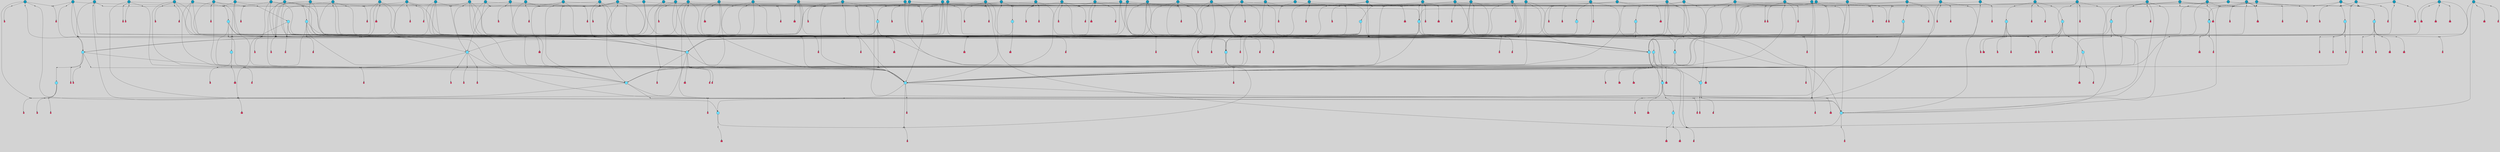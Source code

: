 // File exported with GEGELATI v1.3.1
// On the 2024-04-08 17:23:53
// With the File::TPGGraphDotExporter
digraph{
	graph[pad = "0.212, 0.055" bgcolor = lightgray]
	node[shape=circle style = filled label = ""]
		T3 [fillcolor="#66ddff"]
		T4 [fillcolor="#66ddff"]
		T7 [fillcolor="#66ddff"]
		T9 [fillcolor="#66ddff"]
		T11 [fillcolor="#66ddff"]
		T24 [fillcolor="#66ddff"]
		T54 [fillcolor="#66ddff"]
		T82 [fillcolor="#66ddff"]
		T111 [fillcolor="#66ddff"]
		T129 [fillcolor="#66ddff"]
		T164 [fillcolor="#66ddff"]
		T207 [fillcolor="#66ddff"]
		T267 [fillcolor="#66ddff"]
		T20 [fillcolor="#66ddff"]
		T321 [fillcolor="#66ddff"]
		T322 [fillcolor="#66ddff"]
		T323 [fillcolor="#66ddff"]
		T421 [fillcolor="#1199bb"]
		T438 [fillcolor="#1199bb"]
		T493 [fillcolor="#1199bb"]
		T505 [fillcolor="#1199bb"]
		T538 [fillcolor="#66ddff"]
		T560 [fillcolor="#66ddff"]
		T565 [fillcolor="#66ddff"]
		T569 [fillcolor="#66ddff"]
		T577 [fillcolor="#66ddff"]
		T584 [fillcolor="#1199bb"]
		T588 [fillcolor="#1199bb"]
		T590 [fillcolor="#1199bb"]
		T591 [fillcolor="#1199bb"]
		T592 [fillcolor="#1199bb"]
		T521 [fillcolor="#1199bb"]
		T593 [fillcolor="#1199bb"]
		T594 [fillcolor="#1199bb"]
		T595 [fillcolor="#1199bb"]
		T600 [fillcolor="#1199bb"]
		T606 [fillcolor="#1199bb"]
		T531 [fillcolor="#1199bb"]
		T614 [fillcolor="#1199bb"]
		T615 [fillcolor="#66ddff"]
		T616 [fillcolor="#1199bb"]
		T620 [fillcolor="#1199bb"]
		T623 [fillcolor="#66ddff"]
		T624 [fillcolor="#66ddff"]
		T625 [fillcolor="#66ddff"]
		T626 [fillcolor="#1199bb"]
		T630 [fillcolor="#66ddff"]
		T632 [fillcolor="#66ddff"]
		T634 [fillcolor="#1199bb"]
		T641 [fillcolor="#1199bb"]
		T648 [fillcolor="#66ddff"]
		T658 [fillcolor="#66ddff"]
		T659 [fillcolor="#1199bb"]
		T663 [fillcolor="#1199bb"]
		T664 [fillcolor="#1199bb"]
		T665 [fillcolor="#1199bb"]
		T666 [fillcolor="#1199bb"]
		T667 [fillcolor="#1199bb"]
		T668 [fillcolor="#1199bb"]
		T669 [fillcolor="#1199bb"]
		T670 [fillcolor="#1199bb"]
		T671 [fillcolor="#1199bb"]
		T672 [fillcolor="#1199bb"]
		T673 [fillcolor="#1199bb"]
		T674 [fillcolor="#1199bb"]
		T675 [fillcolor="#1199bb"]
		T676 [fillcolor="#1199bb"]
		T677 [fillcolor="#1199bb"]
		T678 [fillcolor="#1199bb"]
		T679 [fillcolor="#1199bb"]
		T681 [fillcolor="#1199bb"]
		T682 [fillcolor="#1199bb"]
		T683 [fillcolor="#1199bb"]
		T684 [fillcolor="#1199bb"]
		T685 [fillcolor="#66ddff"]
		T686 [fillcolor="#66ddff"]
		T687 [fillcolor="#66ddff"]
		T688 [fillcolor="#1199bb"]
		T689 [fillcolor="#1199bb"]
		T690 [fillcolor="#1199bb"]
		T691 [fillcolor="#1199bb"]
		T692 [fillcolor="#1199bb"]
		T693 [fillcolor="#1199bb"]
		T694 [fillcolor="#1199bb"]
		T695 [fillcolor="#1199bb"]
		T696 [fillcolor="#1199bb"]
		T697 [fillcolor="#1199bb"]
		T698 [fillcolor="#1199bb"]
		T699 [fillcolor="#1199bb"]
		T700 [fillcolor="#1199bb"]
		T661 [fillcolor="#1199bb"]
		T701 [fillcolor="#1199bb"]
		T702 [fillcolor="#1199bb"]
		T703 [fillcolor="#1199bb"]
		T704 [fillcolor="#1199bb"]
		T705 [fillcolor="#1199bb"]
		T706 [fillcolor="#1199bb"]
		T707 [fillcolor="#1199bb"]
		T523 [fillcolor="#1199bb"]
		T708 [fillcolor="#1199bb"]
		T709 [fillcolor="#1199bb"]
		T710 [fillcolor="#1199bb"]
		T711 [fillcolor="#1199bb"]
		T712 [fillcolor="#1199bb"]
		T713 [fillcolor="#1199bb"]
		T714 [fillcolor="#1199bb"]
		T715 [fillcolor="#1199bb"]
		T716 [fillcolor="#1199bb"]
		T717 [fillcolor="#1199bb"]
		T718 [fillcolor="#1199bb"]
		T719 [fillcolor="#1199bb"]
		T720 [fillcolor="#1199bb"]
		P8682 [fillcolor="#cccccc" shape=point] //6|
		I8682 [shape=box style=invis label="6|1&2|6#1|7&#92;n10|7&2|0#1|5&#92;n9|4&0|1#2|2&#92;n8|6&0|0#1|0&#92;n"]
		P8682 -> I8682[style=invis]
		A6180 [fillcolor="#ff3366" shape=box margin=0.03 width=0 height=0 label="3"]
		T3 -> P8682 -> A6180
		P8683 [fillcolor="#cccccc" shape=point] //3|
		I8683 [shape=box style=invis label="7|6&2|4#0|2&#92;n10|3&2|7#1|4&#92;n11|6&0|4#0|1&#92;n7|1&0|0#2|6&#92;n7|6&0|3#2|6&#92;n4|0&2|6#0|1&#92;n4|4&2|5#0|2&#92;n4|6&0|4#2|7&#92;n10|0&2|3#1|5&#92;n2|6&0|5#0|2&#92;n1|0&2|3#0|7&#92;n1|6&2|0#0|5&#92;n6|2&0|1#0|7&#92;n9|2&0|3#2|7&#92;n5|3&0|6#0|6&#92;n1|7&2|5#2|3&#92;n8|1&2|7#0|6&#92;n1|0&2|5#2|1&#92;n7|1&2|2#2|5&#92;n7|4&2|6#0|3&#92;n"]
		P8683 -> I8683[style=invis]
		A6181 [fillcolor="#ff3366" shape=box margin=0.03 width=0 height=0 label="4"]
		T3 -> P8683 -> A6181
		P8684 [fillcolor="#cccccc" shape=point] //7|
		I8684 [shape=box style=invis label="0|2&2|4#2|6&#92;n5|3&0|6#0|1&#92;n4|7&2|6#0|5&#92;n7|6&0|7#0|5&#92;n10|7&2|2#1|1&#92;n"]
		P8684 -> I8684[style=invis]
		A6182 [fillcolor="#ff3366" shape=box margin=0.03 width=0 height=0 label="4"]
		T4 -> P8684 -> A6182
		P8685 [fillcolor="#cccccc" shape=point] //0|
		I8685 [shape=box style=invis label="2|5&0|1#0|6&#92;n6|1&2|2#2|7&#92;n8|0&0|3#1|4&#92;n4|3&2|5#2|4&#92;n8|1&2|4#0|0&#92;n6|6&0|1#2|6&#92;n11|7&2|4#2|5&#92;n6|2&2|4#0|2&#92;n8|5&2|4#2|4&#92;n2|1&2|1#2|2&#92;n2|7&2|5#2|6&#92;n9|7&0|5#0|4&#92;n1|2&0|5#2|6&#92;n4|2&2|3#2|7&#92;n3|3&2|1#0|2&#92;n"]
		P8685 -> I8685[style=invis]
		A6183 [fillcolor="#ff3366" shape=box margin=0.03 width=0 height=0 label="5"]
		T4 -> P8685 -> A6183
		P8686 [fillcolor="#cccccc" shape=point] //-3|
		I8686 [shape=box style=invis label="1|6&2|7#0|7&#92;n10|2&0|7#1|3&#92;n9|6&2|7#2|2&#92;n5|3&0|7#0|7&#92;n1|6&2|3#0|0&#92;n2|3&2|3#2|2&#92;n5|1&2|6#0|6&#92;n"]
		P8686 -> I8686[style=invis]
		A6184 [fillcolor="#ff3366" shape=box margin=0.03 width=0 height=0 label="7"]
		T7 -> P8686 -> A6184
		P8687 [fillcolor="#cccccc" shape=point] //5|
		I8687 [shape=box style=invis label="0|5&2|3#0|1&#92;n0|6&2|1#2|4&#92;n6|2&2|6#0|7&#92;n7|4&0|3#0|1&#92;n5|4&0|7#1|6&#92;n9|1&0|5#2|2&#92;n6|3&2|3#1|7&#92;n11|7&2|4#1|6&#92;n2|5&0|1#0|0&#92;n4|7&0|0#0|2&#92;n6|2&0|6#0|0&#92;n2|1&2|6#2|4&#92;n10|0&2|0#1|0&#92;n6|6&2|4#0|6&#92;n"]
		P8687 -> I8687[style=invis]
		A6185 [fillcolor="#ff3366" shape=box margin=0.03 width=0 height=0 label="8"]
		T7 -> P8687 -> A6185
		P8688 [fillcolor="#cccccc" shape=point] //-6|
		I8688 [shape=box style=invis label="11|1&0|7#2|0&#92;n10|4&0|1#1|0&#92;n4|3&2|4#2|1&#92;n0|5&2|0#0|0&#92;n6|1&0|0#0|3&#92;n8|2&2|0#0|4&#92;n11|4&2|0#1|6&#92;n7|0&2|6#2|3&#92;n5|3&2|6#2|0&#92;n2|0&2|0#0|4&#92;n"]
		P8688 -> I8688[style=invis]
		A6186 [fillcolor="#ff3366" shape=box margin=0.03 width=0 height=0 label="9"]
		T9 -> P8688 -> A6186
		P8689 [fillcolor="#cccccc" shape=point] //2|
		I8689 [shape=box style=invis label="6|3&2|7#1|4&#92;n8|6&0|0#2|5&#92;n2|1&0|2#0|3&#92;n8|7&0|6#0|4&#92;n2|1&2|0#0|1&#92;n0|0&2|2#2|3&#92;n6|6&0|7#2|1&#92;n6|1&0|7#2|6&#92;n5|4&2|7#0|4&#92;n0|3&0|4#2|0&#92;n11|0&2|0#2|5&#92;n4|5&2|5#2|4&#92;n5|7&0|6#0|4&#92;n9|7&2|5#0|3&#92;n5|4&2|1#0|3&#92;n5|3&0|1#1|7&#92;n0|4&0|3#2|5&#92;n"]
		P8689 -> I8689[style=invis]
		A6187 [fillcolor="#ff3366" shape=box margin=0.03 width=0 height=0 label="10"]
		T9 -> P8689 -> A6187
		P8690 [fillcolor="#cccccc" shape=point] //6|
		I8690 [shape=box style=invis label="3|0&2|7#2|2&#92;n3|2&0|4#2|5&#92;n5|1&0|2#1|0&#92;n8|7&0|1#2|0&#92;n8|5&0|3#0|6&#92;n0|2&0|2#2|3&#92;n1|5&2|5#0|5&#92;n5|6&0|6#0|7&#92;n6|7&0|0#2|6&#92;n1|2&2|3#0|0&#92;n7|7&2|3#0|4&#92;n0|7&2|7#0|6&#92;n1|0&2|2#2|7&#92;n4|4&0|1#0|0&#92;n"]
		P8690 -> I8690[style=invis]
		A6188 [fillcolor="#ff3366" shape=box margin=0.03 width=0 height=0 label="11"]
		T11 -> P8690 -> A6188
		P8691 [fillcolor="#cccccc" shape=point] //-4|
		I8691 [shape=box style=invis label="4|1&0|4#2|6&#92;n1|2&2|2#2|0&#92;n1|2&2|0#0|6&#92;n8|4&2|3#2|5&#92;n5|5&2|1#1|0&#92;n"]
		P8691 -> I8691[style=invis]
		A6189 [fillcolor="#ff3366" shape=box margin=0.03 width=0 height=0 label="12"]
		T11 -> P8691 -> A6189
		P8692 [fillcolor="#cccccc" shape=point] //-3|
		I8692 [shape=box style=invis label="8|1&2|3#0|5&#92;n0|6&0|5#0|5&#92;n3|7&2|1#0|6&#92;n3|5&0|1#0|0&#92;n9|5&2|0#0|4&#92;n3|5&0|2#0|3&#92;n10|6&2|4#1|0&#92;n9|4&2|7#2|6&#92;n1|7&2|5#2|2&#92;n"]
		P8692 -> I8692[style=invis]
		A6190 [fillcolor="#ff3366" shape=box margin=0.03 width=0 height=0 label="5"]
		T4 -> P8692 -> A6190
		P8693 [fillcolor="#cccccc" shape=point] //1|
		I8693 [shape=box style=invis label="5|1&0|6#2|7&#92;n2|4&0|4#2|2&#92;n0|6&0|5#0|4&#92;n10|6&2|5#1|6&#92;n9|3&0|1#1|7&#92;n10|3&2|2#1|0&#92;n5|0&0|0#2|1&#92;n11|3&2|3#1|5&#92;n10|3&0|1#1|0&#92;n2|4&0|1#0|1&#92;n0|2&0|3#2|4&#92;n9|2&2|1#2|5&#92;n11|7&2|6#2|6&#92;n"]
		P8693 -> I8693[style=invis]
		T24 -> P8693 -> T7
		P8694 [fillcolor="#cccccc" shape=point] //5|
		I8694 [shape=box style=invis label="3|0&2|0#0|1&#92;n3|0&0|7#0|1&#92;n5|3&0|2#2|6&#92;n4|4&2|4#2|6&#92;n11|2&0|7#1|6&#92;n2|7&2|2#2|5&#92;n9|3&2|6#2|7&#92;n7|7&0|0#0|4&#92;n6|1&2|4#2|3&#92;n5|4&2|0#1|6&#92;n1|3&0|7#0|4&#92;n"]
		P8694 -> I8694[style=invis]
		A6191 [fillcolor="#ff3366" shape=box margin=0.03 width=0 height=0 label="7"]
		T24 -> P8694 -> A6191
		P8695 [fillcolor="#cccccc" shape=point] //-2|
		I8695 [shape=box style=invis label="4|1&0|4#0|3&#92;n4|2&0|5#2|0&#92;n5|5&2|6#0|5&#92;n1|4&0|1#0|2&#92;n6|3&2|7#1|5&#92;n0|4&2|0#0|3&#92;n8|5&2|5#1|2&#92;n10|7&2|7#1|1&#92;n3|4&0|0#2|1&#92;n3|6&2|5#2|5&#92;n8|3&0|1#0|7&#92;n10|0&2|7#1|3&#92;n4|1&2|4#0|1&#92;n9|3&2|0#0|4&#92;n3|6&2|0#0|4&#92;n1|2&0|6#2|1&#92;n4|0&2|1#2|2&#92;n"]
		P8695 -> I8695[style=invis]
		A6192 [fillcolor="#ff3366" shape=box margin=0.03 width=0 height=0 label="14"]
		T24 -> P8695 -> A6192
		P8696 [fillcolor="#cccccc" shape=point] //8|
		I8696 [shape=box style=invis label="9|0&0|1#2|0&#92;n10|1&2|5#1|4&#92;n8|2&2|6#0|4&#92;n2|4&2|5#2|3&#92;n4|2&2|2#0|2&#92;n7|5&0|2#0|0&#92;n8|2&2|1#1|3&#92;n8|7&0|7#2|1&#92;n1|1&0|0#0|7&#92;n5|6&2|5#1|0&#92;n6|6&2|5#0|0&#92;n11|4&0|3#2|6&#92;n4|2&2|4#0|7&#92;n5|6&0|1#2|0&#92;n11|3&0|2#0|7&#92;n"]
		P8696 -> I8696[style=invis]
		A6193 [fillcolor="#ff3366" shape=box margin=0.03 width=0 height=0 label="6"]
		T54 -> P8696 -> A6193
		T54 -> P8694
		P8697 [fillcolor="#cccccc" shape=point] //-10|
		I8697 [shape=box style=invis label="3|6&0|0#0|4&#92;n4|1&2|4#0|1&#92;n5|1&0|1#0|4&#92;n5|5&2|6#0|5&#92;n6|5&0|6#0|3&#92;n11|1&2|0#0|1&#92;n0|7&2|0#0|3&#92;n1|2&0|6#0|1&#92;n8|0&0|4#2|0&#92;n0|4&0|7#2|7&#92;n7|0&2|7#1|3&#92;n3|1&0|5#2|5&#92;n5|1&0|4#0|3&#92;n2|2&0|2#0|0&#92;n8|3&0|1#0|7&#92;n3|0&0|3#0|5&#92;n7|2&0|5#2|0&#92;n6|3&2|7#1|5&#92;n4|7&2|7#2|1&#92;n"]
		P8697 -> I8697[style=invis]
		A6194 [fillcolor="#ff3366" shape=box margin=0.03 width=0 height=0 label="14"]
		T54 -> P8697 -> A6194
		T54 -> P8687
		P8698 [fillcolor="#cccccc" shape=point] //6|
		I8698 [shape=box style=invis label="7|0&2|5#1|2&#92;n10|6&2|1#1|3&#92;n7|5&0|2#0|7&#92;n10|7&0|1#1|5&#92;n4|6&2|5#0|5&#92;n4|4&0|7#2|7&#92;n"]
		P8698 -> I8698[style=invis]
		A6195 [fillcolor="#ff3366" shape=box margin=0.03 width=0 height=0 label="7"]
		T82 -> P8698 -> A6195
		P8699 [fillcolor="#cccccc" shape=point] //6|
		I8699 [shape=box style=invis label="0|5&2|3#0|1&#92;n0|6&2|1#2|4&#92;n9|1&0|5#2|2&#92;n7|4&0|3#0|1&#92;n5|4&0|7#1|6&#92;n2|5&0|1#0|0&#92;n6|3&2|3#1|7&#92;n11|7&2|4#1|6&#92;n6|2&2|6#0|1&#92;n4|7&0|0#0|2&#92;n6|2&0|6#0|0&#92;n9|1&2|6#2|4&#92;n10|0&2|0#1|0&#92;n6|6&2|4#0|6&#92;n"]
		P8699 -> I8699[style=invis]
		A6196 [fillcolor="#ff3366" shape=box margin=0.03 width=0 height=0 label="8"]
		T82 -> P8699 -> A6196
		T82 -> P8688
		P8700 [fillcolor="#cccccc" shape=point] //-5|
		I8700 [shape=box style=invis label="0|0&2|3#0|2&#92;n10|5&0|6#1|3&#92;n7|3&0|6#2|3&#92;n3|4&0|6#0|6&#92;n10|5&0|2#1|1&#92;n5|0&0|1#0|3&#92;n6|6&2|5#1|5&#92;n7|4&0|2#1|7&#92;n5|7&0|1#2|5&#92;n1|5&0|0#0|3&#92;n7|5&2|1#2|6&#92;n9|0&0|2#0|0&#92;n4|0&2|4#0|0&#92;n4|6&0|0#2|3&#92;n3|1&0|6#2|5&#92;n7|7&2|1#2|3&#92;n9|4&2|2#0|6&#92;n"]
		P8700 -> I8700[style=invis]
		T111 -> P8700 -> T9
		P8701 [fillcolor="#cccccc" shape=point] //7|
		I8701 [shape=box style=invis label="7|4&2|1#2|0&#92;n4|1&2|4#2|3&#92;n5|0&2|0#2|2&#92;n6|1&2|4#2|6&#92;n"]
		P8701 -> I8701[style=invis]
		A6197 [fillcolor="#ff3366" shape=box margin=0.03 width=0 height=0 label="9"]
		T111 -> P8701 -> A6197
		P8702 [fillcolor="#cccccc" shape=point] //2|
		I8702 [shape=box style=invis label="3|0&2|0#0|1&#92;n11|2&0|7#1|6&#92;n8|7&2|4#0|5&#92;n5|3&0|2#2|6&#92;n4|4&2|4#2|6&#92;n3|0&0|7#0|1&#92;n2|7&2|2#2|5&#92;n9|3&2|6#2|7&#92;n7|7&0|0#0|4&#92;n6|1&2|4#1|3&#92;n5|4&2|0#1|6&#92;n1|3&0|7#0|4&#92;n"]
		P8702 -> I8702[style=invis]
		A6198 [fillcolor="#ff3366" shape=box margin=0.03 width=0 height=0 label="7"]
		T111 -> P8702 -> A6198
		T111 -> P8688
		T129 -> P8696
		T129 -> P8694
		P8703 [fillcolor="#cccccc" shape=point] //10|
		I8703 [shape=box style=invis label="4|5&2|7#2|1&#92;n1|7&2|3#0|6&#92;n3|5&2|2#0|3&#92;n10|3&0|7#1|4&#92;n7|1&0|4#2|6&#92;n10|2&0|3#1|7&#92;n9|5&2|0#0|4&#92;n4|0&0|3#2|7&#92;n11|4&2|6#1|2&#92;n5|4&2|7#0|2&#92;n2|6&2|4#0|0&#92;n6|5&0|7#2|1&#92;n5|3&2|3#1|6&#92;n10|7&2|0#1|2&#92;n"]
		P8703 -> I8703[style=invis]
		A6199 [fillcolor="#ff3366" shape=box margin=0.03 width=0 height=0 label="5"]
		T129 -> P8703 -> A6199
		P8704 [fillcolor="#cccccc" shape=point] //5|
		I8704 [shape=box style=invis label="9|4&2|3#1|3&#92;n0|4&2|4#0|5&#92;n6|1&2|6#2|5&#92;n4|0&0|5#2|0&#92;n"]
		P8704 -> I8704[style=invis]
		A6200 [fillcolor="#ff3366" shape=box margin=0.03 width=0 height=0 label="7"]
		T129 -> P8704 -> A6200
		P8705 [fillcolor="#cccccc" shape=point] //6|
		I8705 [shape=box style=invis label="9|4&2|7#0|6&#92;n8|4&0|1#1|0&#92;n1|3&0|0#2|1&#92;n2|4&0|6#2|2&#92;n5|1&2|5#0|7&#92;n3|0&0|3#2|6&#92;n2|2&2|6#0|2&#92;n8|4&0|4#2|2&#92;n5|1&2|4#0|3&#92;n9|4&0|6#0|6&#92;n5|0&2|2#1|5&#92;n11|7&0|0#1|1&#92;n0|4&0|3#0|3&#92;n7|7&2|4#2|5&#92;n1|5&0|1#2|1&#92;n"]
		P8705 -> I8705[style=invis]
		A6201 [fillcolor="#ff3366" shape=box margin=0.03 width=0 height=0 label="1"]
		T129 -> P8705 -> A6201
		T164 -> P8685
		P8706 [fillcolor="#cccccc" shape=point] //-1|
		I8706 [shape=box style=invis label="6|4&0|4#2|4&#92;n4|5&2|5#2|4&#92;n9|7&2|5#0|3&#92;n3|7&2|6#0|6&#92;n8|7&0|6#0|4&#92;n2|1&2|0#0|1&#92;n8|6&0|0#2|5&#92;n2|1&0|2#0|3&#92;n6|1&0|7#2|6&#92;n6|3&0|1#1|6&#92;n5|4&2|7#0|4&#92;n0|7&0|4#2|0&#92;n11|0&2|0#2|5&#92;n3|7&2|0#2|7&#92;n8|3&2|7#1|4&#92;n5|7&0|6#0|4&#92;n0|0&2|3#2|3&#92;n5|4&2|1#0|3&#92;n0|4&0|3#2|5&#92;n"]
		P8706 -> I8706[style=invis]
		A6202 [fillcolor="#ff3366" shape=box margin=0.03 width=0 height=0 label="10"]
		T164 -> P8706 -> A6202
		P8707 [fillcolor="#cccccc" shape=point] //-7|
		I8707 [shape=box style=invis label="6|1&0|2#0|3&#92;n1|2&0|1#2|0&#92;n10|3&2|2#1|1&#92;n0|1&0|2#0|7&#92;n4|6&2|7#2|4&#92;n6|0&2|7#0|6&#92;n"]
		P8707 -> I8707[style=invis]
		A6203 [fillcolor="#ff3366" shape=box margin=0.03 width=0 height=0 label="7"]
		T164 -> P8707 -> A6203
		P8708 [fillcolor="#cccccc" shape=point] //-6|
		I8708 [shape=box style=invis label="11|7&0|1#0|6&#92;n3|5&0|1#0|3&#92;n1|5&0|5#0|6&#92;n1|7&2|5#2|2&#92;n0|0&0|2#2|2&#92;n4|4&0|1#0|5&#92;n6|4&2|2#0|2&#92;n0|6&2|5#0|5&#92;n0|3&2|2#2|6&#92;n"]
		P8708 -> I8708[style=invis]
		A6204 [fillcolor="#ff3366" shape=box margin=0.03 width=0 height=0 label="5"]
		T164 -> P8708 -> A6204
		P8709 [fillcolor="#cccccc" shape=point] //4|
		I8709 [shape=box style=invis label="4|3&0|6#0|3&#92;n5|7&2|3#2|2&#92;n5|6&0|7#1|2&#92;n1|4&2|6#0|3&#92;n8|4&2|1#2|5&#92;n9|5&2|4#1|4&#92;n2|4&0|5#0|7&#92;n10|0&0|6#1|3&#92;n3|0&0|6#0|2&#92;n2|7&2|7#2|6&#92;n5|2&0|5#1|5&#92;n10|4&2|5#1|7&#92;n4|0&0|4#2|4&#92;n11|1&0|4#2|6&#92;n10|6&2|0#1|4&#92;n9|7&0|3#1|4&#92;n4|5&2|7#0|6&#92;n11|5&2|6#2|3&#92;n0|3&0|5#0|1&#92;n"]
		P8709 -> I8709[style=invis]
		A6205 [fillcolor="#ff3366" shape=box margin=0.03 width=0 height=0 label="13"]
		T164 -> P8709 -> A6205
		P8710 [fillcolor="#cccccc" shape=point] //7|
		I8710 [shape=box style=invis label="7|0&2|1#2|0&#92;n9|7&2|1#1|7&#92;n8|2&0|1#1|0&#92;n6|6&0|2#1|1&#92;n2|2&0|5#0|0&#92;n5|7&0|0#2|1&#92;n5|1&2|5#1|5&#92;n4|7&2|4#2|3&#92;n10|5&2|2#1|5&#92;n1|3&2|2#2|0&#92;n10|2&2|6#1|5&#92;n"]
		P8710 -> I8710[style=invis]
		A6206 [fillcolor="#ff3366" shape=box margin=0.03 width=0 height=0 label="1"]
		T207 -> P8710 -> A6206
		P8711 [fillcolor="#cccccc" shape=point] //-3|
		I8711 [shape=box style=invis label="3|7&0|0#0|2&#92;n11|5&0|1#1|1&#92;n4|1&0|6#2|6&#92;n4|0&0|1#0|5&#92;n"]
		P8711 -> I8711[style=invis]
		T207 -> P8711 -> T24
		P8712 [fillcolor="#cccccc" shape=point] //5|
		I8712 [shape=box style=invis label="8|1&2|6#0|6&#92;n3|0&0|7#0|1&#92;n11|3&0|2#2|6&#92;n4|4&2|4#2|6&#92;n11|2&0|7#1|6&#92;n2|7&2|2#2|5&#92;n7|7&0|0#0|4&#92;n6|1&2|4#2|3&#92;n5|4&2|0#1|6&#92;n3|0&2|0#0|1&#92;n1|3&0|7#0|4&#92;n"]
		P8712 -> I8712[style=invis]
		A6207 [fillcolor="#ff3366" shape=box margin=0.03 width=0 height=0 label="7"]
		T207 -> P8712 -> A6207
		P8713 [fillcolor="#cccccc" shape=point] //5|
		I8713 [shape=box style=invis label="10|4&2|6#1|2&#92;n8|4&0|1#1|0&#92;n0|4&2|6#0|0&#92;n8|4&2|5#2|1&#92;n7|5&2|5#1|0&#92;n3|6&0|6#2|2&#92;n1|7&0|7#0|5&#92;n2|0&0|7#2|4&#92;n9|4&2|6#2|7&#92;n2|6&2|2#0|0&#92;n11|7&2|7#0|7&#92;n5|5&0|0#0|1&#92;n10|1&0|0#1|0&#92;n7|3&0|1#2|5&#92;n9|2&2|7#1|5&#92;n9|0&2|5#1|2&#92;n1|6&2|4#2|2&#92;n3|3&2|2#0|7&#92;n1|6&2|0#0|0&#92;n6|4&2|6#1|0&#92;n"]
		P8713 -> I8713[style=invis]
		A6208 [fillcolor="#ff3366" shape=box margin=0.03 width=0 height=0 label="1"]
		T207 -> P8713 -> A6208
		P8714 [fillcolor="#cccccc" shape=point] //7|
		I8714 [shape=box style=invis label="6|1&2|6#2|7&#92;n7|0&2|4#2|3&#92;n3|3&0|7#0|6&#92;n5|4&0|2#2|4&#92;n8|5&2|6#2|7&#92;n0|0&2|3#0|3&#92;n5|4&2|4#2|6&#92;n"]
		P8714 -> I8714[style=invis]
		T207 -> P8714 -> T4
		T267 -> P8710
		P8715 [fillcolor="#cccccc" shape=point] //7|
		I8715 [shape=box style=invis label="7|4&2|7#0|4&#92;n4|6&0|1#2|5&#92;n2|1&2|3#0|0&#92;n4|3&2|0#0|1&#92;n0|0&2|7#2|7&#92;n7|7&0|5#2|3&#92;n5|0&2|1#2|2&#92;n10|0&0|4#1|2&#92;n4|4&0|7#0|0&#92;n6|7&0|2#0|1&#92;n1|4&2|5#0|4&#92;n"]
		P8715 -> I8715[style=invis]
		A6209 [fillcolor="#ff3366" shape=box margin=0.03 width=0 height=0 label="0"]
		T267 -> P8715 -> A6209
		P8716 [fillcolor="#cccccc" shape=point] //-3|
		I8716 [shape=box style=invis label="7|2&2|4#0|2&#92;n4|1&2|6#0|1&#92;n11|6&0|4#0|1&#92;n7|1&0|0#2|6&#92;n6|2&0|1#0|7&#92;n10|3&2|7#1|4&#92;n3|5&2|3#0|1&#92;n4|4&2|5#0|2&#92;n4|6&0|4#2|7&#92;n2|5&0|5#0|2&#92;n10|0&2|3#1|4&#92;n0|1&2|7#0|6&#92;n7|6&0|3#2|6&#92;n1|3&0|6#2|0&#92;n5|3&0|6#0|6&#92;n1|4&2|5#2|3&#92;n1|6&2|0#0|5&#92;n9|2&0|3#2|7&#92;n7|1&2|2#2|5&#92;n"]
		P8716 -> I8716[style=invis]
		T267 -> P8716 -> T207
		P8717 [fillcolor="#cccccc" shape=point] //5|
		I8717 [shape=box style=invis label="1|6&2|7#0|7&#92;n9|2&2|7#2|3&#92;n10|2&0|7#1|3&#92;n0|0&2|7#2|2&#92;n1|6&2|3#0|0&#92;n2|3&2|3#2|2&#92;n"]
		P8717 -> I8717[style=invis]
		A6210 [fillcolor="#ff3366" shape=box margin=0.03 width=0 height=0 label="7"]
		T267 -> P8717 -> A6210
		P8718 [fillcolor="#cccccc" shape=point] //-6|
		I8718 [shape=box style=invis label="6|0&0|5#2|5&#92;n0|3&2|1#2|1&#92;n"]
		P8718 -> I8718[style=invis]
		A6211 [fillcolor="#ff3366" shape=box margin=0.03 width=0 height=0 label="3"]
		T267 -> P8718 -> A6211
		P8719 [fillcolor="#cccccc" shape=point] //-9|
		I8719 [shape=box style=invis label="2|0&2|0#2|1&#92;n4|4&2|4#2|6&#92;n9|1&0|3#1|7&#92;n5|3&0|2#2|6&#92;n2|7&2|2#2|5&#92;n5|4&2|0#1|6&#92;n3|0&0|7#0|1&#92;n1|3&0|7#0|4&#92;n11|6&2|2#0|7&#92;n7|7&0|0#0|4&#92;n11|0&0|7#1|6&#92;n9|3&2|6#2|7&#92;n"]
		P8719 -> I8719[style=invis]
		A6212 [fillcolor="#ff3366" shape=box margin=0.03 width=0 height=0 label="7"]
		T322 -> P8719 -> A6212
		P8720 [fillcolor="#cccccc" shape=point] //-4|
		I8720 [shape=box style=invis label="4|1&0|4#2|6&#92;n1|2&2|2#2|0&#92;n1|2&2|0#0|6&#92;n8|4&2|3#2|5&#92;n5|5&2|1#1|0&#92;n"]
		P8720 -> I8720[style=invis]
		A6213 [fillcolor="#ff3366" shape=box margin=0.03 width=0 height=0 label="12"]
		T321 -> P8720 -> A6213
		P8721 [fillcolor="#cccccc" shape=point] //6|
		I8721 [shape=box style=invis label="3|0&2|7#2|2&#92;n3|2&0|4#2|5&#92;n5|1&0|2#1|0&#92;n8|7&0|1#2|0&#92;n8|5&0|3#0|6&#92;n0|2&0|2#2|3&#92;n1|5&2|5#0|5&#92;n5|6&0|6#0|7&#92;n6|7&0|0#2|6&#92;n1|2&2|3#0|0&#92;n7|7&2|3#0|4&#92;n0|7&2|7#0|6&#92;n1|0&2|2#2|7&#92;n4|4&0|1#0|0&#92;n"]
		P8721 -> I8721[style=invis]
		A6214 [fillcolor="#ff3366" shape=box margin=0.03 width=0 height=0 label="11"]
		T321 -> P8721 -> A6214
		P8722 [fillcolor="#cccccc" shape=point] //2|
		I8722 [shape=box style=invis label="4|1&0|4#2|6&#92;n5|5&2|1#1|0&#92;n1|0&2|0#0|6&#92;n8|4&2|3#2|5&#92;n"]
		P8722 -> I8722[style=invis]
		T322 -> P8722 -> T321
		P8723 [fillcolor="#cccccc" shape=point] //8|
		I8723 [shape=box style=invis label="9|7&0|5#2|5&#92;n3|3&2|3#0|2&#92;n9|5&2|2#1|0&#92;n2|3&0|6#0|3&#92;n4|4&2|5#2|7&#92;n11|3&2|0#1|5&#92;n6|6&2|1#2|2&#92;n4|6&0|1#2|2&#92;n2|5&2|7#2|2&#92;n7|7&2|2#2|3&#92;n6|5&0|3#2|6&#92;n6|7&0|6#0|2&#92;n"]
		P8723 -> I8723[style=invis]
		A6215 [fillcolor="#ff3366" shape=box margin=0.03 width=0 height=0 label="14"]
		T322 -> P8723 -> A6215
		P8724 [fillcolor="#cccccc" shape=point] //4|
		I8724 [shape=box style=invis label="4|3&0|6#0|3&#92;n5|7&2|3#2|2&#92;n5|6&0|7#1|2&#92;n1|4&2|6#0|3&#92;n8|4&2|1#2|5&#92;n9|5&2|4#1|4&#92;n2|4&0|5#0|7&#92;n10|0&0|6#1|3&#92;n3|0&0|6#0|2&#92;n2|7&2|7#2|6&#92;n5|2&0|5#1|5&#92;n10|4&2|5#1|7&#92;n4|0&0|4#2|4&#92;n11|1&0|4#2|6&#92;n10|6&2|0#1|4&#92;n9|7&0|3#1|4&#92;n4|5&2|7#0|6&#92;n11|5&2|6#2|3&#92;n0|3&0|5#0|1&#92;n"]
		P8724 -> I8724[style=invis]
		A6216 [fillcolor="#ff3366" shape=box margin=0.03 width=0 height=0 label="13"]
		T322 -> P8724 -> A6216
		P8725 [fillcolor="#cccccc" shape=point] //-3|
		I8725 [shape=box style=invis label="4|5&0|0#0|0&#92;n4|7&0|0#0|2&#92;n0|6&2|1#2|4&#92;n9|1&0|5#2|2&#92;n10|0&2|0#1|0&#92;n6|6&2|4#0|6&#92;n2|5&0|1#0|0&#92;n6|3&2|3#1|7&#92;n11|7&2|4#1|6&#92;n6|2&2|6#0|1&#92;n6|2&0|0#0|0&#92;n9|1&2|6#2|4&#92;n10|4&0|3#1|1&#92;n5|4&2|7#1|6&#92;n"]
		P8725 -> I8725[style=invis]
		T323 -> P8725 -> T322
		P8726 [fillcolor="#cccccc" shape=point] //5|
		I8726 [shape=box style=invis label="0|5&2|3#0|1&#92;n0|6&2|1#2|4&#92;n6|2&2|6#0|7&#92;n7|4&0|3#0|1&#92;n5|4&0|7#1|6&#92;n9|1&0|5#2|2&#92;n6|3&2|3#1|7&#92;n11|7&2|4#1|6&#92;n2|5&0|1#0|0&#92;n4|7&0|0#0|2&#92;n6|2&0|6#0|0&#92;n2|1&2|6#2|4&#92;n10|0&2|0#1|0&#92;n6|6&2|4#0|6&#92;n"]
		P8726 -> I8726[style=invis]
		A6217 [fillcolor="#ff3366" shape=box margin=0.03 width=0 height=0 label="8"]
		T20 -> P8726 -> A6217
		P8727 [fillcolor="#cccccc" shape=point] //-3|
		I8727 [shape=box style=invis label="1|6&2|7#0|7&#92;n10|2&0|7#1|3&#92;n9|6&2|7#2|2&#92;n5|3&0|7#0|7&#92;n1|6&2|3#0|0&#92;n2|3&2|3#2|2&#92;n5|1&2|6#0|6&#92;n"]
		P8727 -> I8727[style=invis]
		A6218 [fillcolor="#ff3366" shape=box margin=0.03 width=0 height=0 label="7"]
		T20 -> P8727 -> A6218
		P8728 [fillcolor="#cccccc" shape=point] //1|
		I8728 [shape=box style=invis label="0|4&0|1#0|1&#92;n10|5&2|5#1|6&#92;n7|7&2|5#2|2&#92;n9|5&0|7#2|7&#92;n8|4&0|3#2|7&#92;n11|0&2|3#0|5&#92;n7|0&0|0#0|1&#92;n4|2&0|4#0|5&#92;n5|1&0|6#2|7&#92;n11|3&0|7#1|3&#92;n"]
		P8728 -> I8728[style=invis]
		T323 -> P8728 -> T20
		P8729 [fillcolor="#cccccc" shape=point] //-8|
		I8729 [shape=box style=invis label="7|5&0|4#2|4&#92;n"]
		P8729 -> I8729[style=invis]
		A6219 [fillcolor="#ff3366" shape=box margin=0.03 width=0 height=0 label="3"]
		T322 -> P8729 -> A6219
		P8730 [fillcolor="#cccccc" shape=point] //4|
		I8730 [shape=box style=invis label="4|3&0|6#0|3&#92;n5|7&2|3#2|2&#92;n5|6&0|7#1|2&#92;n1|4&2|6#0|3&#92;n8|4&2|1#2|5&#92;n9|5&2|4#1|4&#92;n2|4&0|5#0|7&#92;n10|0&0|6#1|3&#92;n3|0&0|6#0|2&#92;n2|7&2|7#2|6&#92;n5|2&0|5#1|5&#92;n10|4&2|5#1|7&#92;n4|0&0|4#2|4&#92;n11|1&0|4#2|6&#92;n10|6&2|0#1|4&#92;n9|7&0|3#1|4&#92;n4|5&2|7#0|6&#92;n11|5&2|6#2|3&#92;n0|3&0|5#0|1&#92;n"]
		P8730 -> I8730[style=invis]
		A6220 [fillcolor="#ff3366" shape=box margin=0.03 width=0 height=0 label="13"]
		T323 -> P8730 -> A6220
		P8731 [fillcolor="#cccccc" shape=point] //-4|
		I8731 [shape=box style=invis label="2|1&2|0#0|1&#92;n0|0&2|3#2|3&#92;n0|7&2|6#0|6&#92;n8|7&0|6#0|4&#92;n5|4&2|7#0|4&#92;n8|6&0|0#2|5&#92;n2|1&0|2#0|3&#92;n0|3&0|3#2|5&#92;n6|7&0|1#1|6&#92;n5|4&2|1#0|3&#92;n0|7&0|4#2|0&#92;n3|1&0|1#2|7&#92;n3|7&2|0#2|7&#92;n8|0&2|7#1|4&#92;n5|7&0|6#0|4&#92;n9|3&2|5#1|6&#92;n9|7&2|5#0|3&#92;n6|4&0|4#2|4&#92;n3|1&0|6#2|5&#92;n6|1&0|7#2|6&#92;n"]
		P8731 -> I8731[style=invis]
		A6221 [fillcolor="#ff3366" shape=box margin=0.03 width=0 height=0 label="10"]
		T421 -> P8731 -> A6221
		P8732 [fillcolor="#cccccc" shape=point] //0|
		I8732 [shape=box style=invis label="9|3&0|0#2|5&#92;n0|4&2|4#0|2&#92;n4|7&0|0#0|0&#92;n0|1&2|5#2|2&#92;n9|2&0|4#2|2&#92;n0|1&2|3#2|6&#92;n6|2&2|6#0|1&#92;n9|7&2|4#1|6&#92;n6|3&0|3#1|7&#92;n3|1&0|2#2|7&#92;n0|6&2|1#2|6&#92;n7|0&2|4#1|3&#92;n7|7&0|6#2|4&#92;n9|1&2|6#2|0&#92;n5|7&0|6#1|1&#92;n0|6&2|2#2|1&#92;n6|5&0|6#0|0&#92;n5|2&2|4#2|3&#92;n6|6&2|4#0|6&#92;n"]
		P8732 -> I8732[style=invis]
		T421 -> P8732 -> T267
		P8733 [fillcolor="#cccccc" shape=point] //-8|
		I8733 [shape=box style=invis label="7|5&0|4#2|4&#92;n"]
		P8733 -> I8733[style=invis]
		A6222 [fillcolor="#ff3366" shape=box margin=0.03 width=0 height=0 label="3"]
		T421 -> P8733 -> A6222
		P8734 [fillcolor="#cccccc" shape=point] //9|
		I8734 [shape=box style=invis label="5|1&2|5#1|0&#92;n9|4&0|1#1|7&#92;n1|3&2|5#2|4&#92;n1|0&0|1#0|4&#92;n8|7&0|4#2|4&#92;n"]
		P8734 -> I8734[style=invis]
		T421 -> P8734 -> T111
		P8735 [fillcolor="#cccccc" shape=point] //-5|
		I8735 [shape=box style=invis label="3|0&2|7#0|5&#92;n4|0&2|6#0|6&#92;n6|4&0|1#2|4&#92;n10|5&2|6#1|4&#92;n6|0&0|3#2|6&#92;n4|1&0|5#0|1&#92;n8|1&0|2#0|3&#92;n"]
		P8735 -> I8735[style=invis]
		T421 -> P8735 -> T54
		P8736 [fillcolor="#cccccc" shape=point] //3|
		I8736 [shape=box style=invis label="5|4&2|0#1|6&#92;n9|3&2|6#2|7&#92;n4|4&2|4#2|6&#92;n5|3&0|2#2|6&#92;n7|7&0|0#0|4&#92;n5|3&0|7#0|6&#92;n11|6&2|2#0|7&#92;n2|5&2|2#2|5&#92;n11|0&0|7#1|6&#92;n3|0&0|7#0|1&#92;n"]
		P8736 -> I8736[style=invis]
		T438 -> P8736 -> T323
		P8737 [fillcolor="#cccccc" shape=point] //-7|
		I8737 [shape=box style=invis label="10|2&0|6#1|3&#92;n5|3&0|7#0|7&#92;n10|6&0|0#1|5&#92;n5|2&0|2#0|1&#92;n1|0&2|7#0|7&#92;n1|6&2|3#0|0&#92;n9|2&2|7#2|2&#92;n7|0&2|7#2|5&#92;n7|0&2|6#0|2&#92;n2|3&2|3#2|2&#92;n"]
		P8737 -> I8737[style=invis]
		A6223 [fillcolor="#ff3366" shape=box margin=0.03 width=0 height=0 label="7"]
		T438 -> P8737 -> A6223
		P8738 [fillcolor="#cccccc" shape=point] //-5|
		I8738 [shape=box style=invis label="4|4&2|3#2|2&#92;n7|5&2|6#2|3&#92;n6|0&2|6#1|5&#92;n5|7&2|3#2|1&#92;n5|3&2|5#0|2&#92;n"]
		P8738 -> I8738[style=invis]
		A6224 [fillcolor="#ff3366" shape=box margin=0.03 width=0 height=0 label="2"]
		T438 -> P8738 -> A6224
		P8739 [fillcolor="#cccccc" shape=point] //7|
		I8739 [shape=box style=invis label="10|3&0|1#1|4&#92;n4|6&0|0#0|2&#92;n4|5&0|6#0|0&#92;n4|3&0|6#2|1&#92;n7|0&0|3#1|2&#92;n4|7&0|6#0|5&#92;n7|6&0|7#0|6&#92;n6|6&0|0#0|3&#92;n11|1&0|4#2|5&#92;n10|2&0|3#1|2&#92;n"]
		P8739 -> I8739[style=invis]
		A6225 [fillcolor="#ff3366" shape=box margin=0.03 width=0 height=0 label="4"]
		T438 -> P8739 -> A6225
		P8740 [fillcolor="#cccccc" shape=point] //10|
		I8740 [shape=box style=invis label="9|3&0|1#1|7&#92;n9|0&2|7#2|2&#92;n0|5&0|2#0|3&#92;n10|1&2|2#1|6&#92;n2|5&0|0#0|4&#92;n5|3&0|7#2|0&#92;n5|2&0|0#1|2&#92;n1|0&0|2#2|5&#92;n"]
		P8740 -> I8740[style=invis]
		T493 -> P8740 -> T164
		P8741 [fillcolor="#cccccc" shape=point] //-6|
		I8741 [shape=box style=invis label="6|1&2|7#0|1&#92;n10|4&0|0#1|1&#92;n11|0&2|4#0|6&#92;n7|7&2|2#2|2&#92;n2|0&2|5#0|0&#92;n9|2&2|1#2|7&#92;n7|2&2|0#1|5&#92;n0|2&2|7#2|5&#92;n7|2&2|4#2|5&#92;n1|1&2|7#0|6&#92;n3|4&2|2#0|3&#92;n7|4&2|0#2|1&#92;n"]
		P8741 -> I8741[style=invis]
		T493 -> P8741 -> T111
		P8742 [fillcolor="#cccccc" shape=point] //-6|
		I8742 [shape=box style=invis label="0|5&2|3#0|1&#92;n0|6&2|1#2|4&#92;n5|4&0|7#1|6&#92;n9|0&2|7#1|1&#92;n7|4&0|3#0|1&#92;n11|7&2|4#1|6&#92;n9|1&0|5#2|2&#92;n6|2&2|6#0|7&#92;n2|7&0|1#0|0&#92;n4|7&0|0#0|2&#92;n6|2&0|6#0|0&#92;n2|1&2|6#2|4&#92;n10|0&0|0#1|0&#92;n6|6&2|4#0|6&#92;n"]
		P8742 -> I8742[style=invis]
		T493 -> P8742 -> T129
		P8743 [fillcolor="#cccccc" shape=point] //4|
		I8743 [shape=box style=invis label="6|2&0|6#2|7&#92;n11|5&2|2#1|2&#92;n4|0&2|5#0|2&#92;n1|6&2|4#0|3&#92;n10|2&2|4#1|4&#92;n6|3&2|3#1|7&#92;n7|4&0|3#0|1&#92;n5|7&0|6#1|0&#92;n7|1&2|2#0|1&#92;n9|2&2|6#1|2&#92;n2|1&2|6#0|4&#92;n"]
		P8743 -> I8743[style=invis]
		A6226 [fillcolor="#ff3366" shape=box margin=0.03 width=0 height=0 label="8"]
		T493 -> P8743 -> A6226
		P8744 [fillcolor="#cccccc" shape=point] //-2|
		I8744 [shape=box style=invis label="6|2&2|2#0|7&#92;n6|3&0|3#2|5&#92;n2|5&2|2#2|5&#92;n11|7&0|3#2|6&#92;n7|0&2|4#0|1&#92;n7|7&0|0#0|4&#92;n9|3&2|6#2|7&#92;n5|5&0|2#2|6&#92;n6|1&2|7#2|3&#92;n9|6&2|0#0|6&#92;n10|3&2|6#1|6&#92;n2|6&2|4#0|7&#92;n5|4&0|0#2|5&#92;n11|7&0|6#0|6&#92;n"]
		P8744 -> I8744[style=invis]
		A6227 [fillcolor="#ff3366" shape=box margin=0.03 width=0 height=0 label="7"]
		T505 -> P8744 -> A6227
		T505 -> P8734
		P8745 [fillcolor="#cccccc" shape=point] //-9|
		I8745 [shape=box style=invis label="9|0&2|3#2|0&#92;n4|1&0|6#0|0&#92;n2|6&0|0#2|4&#92;n3|3&2|4#2|6&#92;n4|4&2|4#2|6&#92;n2|0&2|1#2|6&#92;n4|5&2|7#2|1&#92;n"]
		P8745 -> I8745[style=invis]
		A6228 [fillcolor="#ff3366" shape=box margin=0.03 width=0 height=0 label="2"]
		T505 -> P8745 -> A6228
		P8746 [fillcolor="#cccccc" shape=point] //2|
		I8746 [shape=box style=invis label="7|4&2|7#1|7&#92;n7|4&0|2#0|5&#92;n1|0&0|4#2|5&#92;n5|3&2|2#1|6&#92;n"]
		P8746 -> I8746[style=invis]
		T505 -> P8746 -> T111
		T505 -> P8695
		P8747 [fillcolor="#cccccc" shape=point] //5|
		I8747 [shape=box style=invis label="3|0&2|0#2|1&#92;n3|0&0|7#0|1&#92;n5|3&0|2#2|6&#92;n4|4&2|4#2|6&#92;n5|4&2|0#1|6&#92;n2|7&2|2#2|5&#92;n1|3&0|7#0|4&#92;n11|6&2|2#0|7&#92;n7|7&0|0#0|4&#92;n6|1&2|4#2|3&#92;n11|0&0|7#1|6&#92;n9|3&2|6#2|7&#92;n"]
		P8747 -> I8747[style=invis]
		A6229 [fillcolor="#ff3366" shape=box margin=0.03 width=0 height=0 label="7"]
		T538 -> P8747 -> A6229
		P8748 [fillcolor="#cccccc" shape=point] //-10|
		I8748 [shape=box style=invis label="11|7&2|0#1|7&#92;n11|1&2|2#1|3&#92;n4|4&0|5#0|0&#92;n4|3&0|1#0|5&#92;n0|6&2|3#2|0&#92;n4|0&0|7#0|5&#92;n9|6&2|5#1|3&#92;n1|6&0|0#0|4&#92;n0|7&2|1#0|5&#92;n1|5&2|4#2|4&#92;n8|3&0|2#0|1&#92;n"]
		P8748 -> I8748[style=invis]
		A6230 [fillcolor="#ff3366" shape=box margin=0.03 width=0 height=0 label="12"]
		T538 -> P8748 -> A6230
		P8749 [fillcolor="#cccccc" shape=point] //9|
		I8749 [shape=box style=invis label="6|3&2|3#1|5&#92;n3|1&2|4#2|2&#92;n4|6&0|1#2|5&#92;n6|0&0|2#1|3&#92;n"]
		P8749 -> I8749[style=invis]
		T538 -> P8749 -> T111
		T538 -> P8736
		P8750 [fillcolor="#cccccc" shape=point] //9|
		I8750 [shape=box style=invis label="0|4&0|3#2|5&#92;n9|4&2|5#0|3&#92;n8|7&0|6#0|4&#92;n6|1&0|7#2|5&#92;n0|4&2|2#0|1&#92;n2|1&0|2#2|3&#92;n3|7&2|7#0|2&#92;n0|0&2|7#2|3&#92;n5|4&2|5#0|4&#92;n9|3&0|4#2|0&#92;n4|5&2|5#2|4&#92;n8|3&0|1#1|7&#92;n6|3&2|2#1|0&#92;n11|7&2|0#2|5&#92;n4|6&0|0#2|7&#92;n0|1&0|3#0|4&#92;n5|7&0|6#0|4&#92;n7|3&2|7#0|7&#92;n2|0&2|0#0|1&#92;n6|6&0|7#2|1&#92;n"]
		P8750 -> I8750[style=invis]
		A6231 [fillcolor="#ff3366" shape=box margin=0.03 width=0 height=0 label="10"]
		T560 -> P8750 -> A6231
		P8751 [fillcolor="#cccccc" shape=point] //-7|
		I8751 [shape=box style=invis label="6|3&2|4#1|4&#92;n5|3&0|1#1|7&#92;n5|7&0|2#0|4&#92;n8|7&0|6#0|4&#92;n2|1&2|0#0|1&#92;n0|0&2|2#2|3&#92;n6|1&0|7#2|6&#92;n9|1&0|5#2|6&#92;n2|1&0|2#2|3&#92;n0|3&0|4#2|0&#92;n11|0&2|0#2|5&#92;n6|0&2|0#1|4&#92;n8|6&0|2#2|5&#92;n5|4&2|1#0|3&#92;n9|0&2|5#0|3&#92;n5|4&2|7#0|4&#92;n"]
		P8751 -> I8751[style=invis]
		A6232 [fillcolor="#ff3366" shape=box margin=0.03 width=0 height=0 label="10"]
		T560 -> P8751 -> A6232
		P8752 [fillcolor="#cccccc" shape=point] //7|
		I8752 [shape=box style=invis label="7|1&0|6#0|1&#92;n10|0&2|6#1|6&#92;n9|6&2|2#1|4&#92;n10|1&2|1#1|1&#92;n4|7&0|4#2|2&#92;n0|6&0|4#0|1&#92;n2|2&0|1#2|1&#92;n5|1&0|1#2|3&#92;n1|6&2|0#0|1&#92;n8|3&0|5#1|4&#92;n10|1&0|5#1|0&#92;n5|2&2|5#1|6&#92;n3|1&2|7#0|3&#92;n"]
		P8752 -> I8752[style=invis]
		A6233 [fillcolor="#ff3366" shape=box margin=0.03 width=0 height=0 label="10"]
		T560 -> P8752 -> A6233
		P8753 [fillcolor="#cccccc" shape=point] //-2|
		I8753 [shape=box style=invis label="0|3&2|7#2|5&#92;n10|0&2|3#1|4&#92;n2|0&2|5#0|6&#92;n7|7&2|2#2|1&#92;n0|2&2|3#0|4&#92;n10|2&2|4#1|5&#92;n9|2&2|1#2|6&#92;n3|4&2|6#2|1&#92;n5|1&2|3#2|4&#92;n4|2&2|5#2|7&#92;n7|4&0|4#1|1&#92;n5|6&2|7#1|0&#92;n1|0&0|6#0|0&#92;n"]
		P8753 -> I8753[style=invis]
		T560 -> P8753 -> T111
		P8754 [fillcolor="#cccccc" shape=point] //-10|
		I8754 [shape=box style=invis label="2|5&0|1#0|6&#92;n6|1&0|2#2|7&#92;n8|0&0|1#1|4&#92;n3|2&0|5#0|3&#92;n4|3&2|5#2|4&#92;n11|7&2|4#0|5&#92;n7|4&0|3#1|7&#92;n1|0&0|4#2|1&#92;n6|2&2|4#0|2&#92;n8|5&2|4#2|4&#92;n2|1&2|1#2|2&#92;n4|2&2|3#2|7&#92;n9|7&0|5#0|4&#92;n8|1&2|4#0|0&#92;n6|5&0|1#2|6&#92;n"]
		P8754 -> I8754[style=invis]
		A6234 [fillcolor="#ff3366" shape=box margin=0.03 width=0 height=0 label="5"]
		T560 -> P8754 -> A6234
		P8755 [fillcolor="#cccccc" shape=point] //8|
		I8755 [shape=box style=invis label="9|0&0|1#2|0&#92;n10|1&2|5#1|4&#92;n8|2&2|6#0|4&#92;n2|4&2|5#2|3&#92;n4|2&2|2#0|2&#92;n7|5&0|2#0|0&#92;n8|2&2|1#1|3&#92;n8|7&0|7#2|1&#92;n1|1&0|0#0|7&#92;n5|6&2|5#1|0&#92;n6|6&2|5#0|0&#92;n11|4&0|3#2|6&#92;n4|2&2|4#0|7&#92;n5|6&0|1#2|0&#92;n11|3&0|2#0|7&#92;n"]
		P8755 -> I8755[style=invis]
		A6235 [fillcolor="#ff3366" shape=box margin=0.03 width=0 height=0 label="6"]
		T565 -> P8755 -> A6235
		P8756 [fillcolor="#cccccc" shape=point] //5|
		I8756 [shape=box style=invis label="3|0&2|0#0|1&#92;n3|0&0|7#0|1&#92;n5|3&0|2#2|6&#92;n4|4&2|4#2|6&#92;n11|2&0|7#1|6&#92;n2|7&2|2#2|5&#92;n9|3&2|6#2|7&#92;n7|7&0|0#0|4&#92;n6|1&2|4#2|3&#92;n5|4&2|0#1|6&#92;n1|3&0|7#0|4&#92;n"]
		P8756 -> I8756[style=invis]
		A6236 [fillcolor="#ff3366" shape=box margin=0.03 width=0 height=0 label="7"]
		T565 -> P8756 -> A6236
		P8757 [fillcolor="#cccccc" shape=point] //10|
		I8757 [shape=box style=invis label="4|5&2|7#2|1&#92;n1|7&2|3#0|6&#92;n3|5&2|2#0|3&#92;n10|3&0|7#1|4&#92;n7|1&0|4#2|6&#92;n10|2&0|3#1|7&#92;n9|5&2|0#0|4&#92;n4|0&0|3#2|7&#92;n11|4&2|6#1|2&#92;n5|4&2|7#0|2&#92;n2|6&2|4#0|0&#92;n6|5&0|7#2|1&#92;n5|3&2|3#1|6&#92;n10|7&2|0#1|2&#92;n"]
		P8757 -> I8757[style=invis]
		A6237 [fillcolor="#ff3366" shape=box margin=0.03 width=0 height=0 label="5"]
		T565 -> P8757 -> A6237
		P8758 [fillcolor="#cccccc" shape=point] //6|
		I8758 [shape=box style=invis label="9|4&2|7#0|6&#92;n8|4&0|1#1|0&#92;n1|3&0|0#2|1&#92;n2|4&0|6#2|2&#92;n5|1&2|5#0|7&#92;n3|0&0|3#2|6&#92;n2|2&2|6#0|2&#92;n8|4&0|4#2|2&#92;n5|1&2|4#0|3&#92;n9|4&0|6#0|6&#92;n5|0&2|2#1|5&#92;n11|7&0|0#1|1&#92;n0|4&0|3#0|3&#92;n7|7&2|4#2|5&#92;n1|5&0|1#2|1&#92;n"]
		P8758 -> I8758[style=invis]
		A6238 [fillcolor="#ff3366" shape=box margin=0.03 width=0 height=0 label="1"]
		T565 -> P8758 -> A6238
		P8759 [fillcolor="#cccccc" shape=point] //5|
		I8759 [shape=box style=invis label="9|4&2|3#1|3&#92;n0|4&2|4#0|5&#92;n6|1&2|6#2|5&#92;n4|0&0|5#2|0&#92;n"]
		P8759 -> I8759[style=invis]
		A6239 [fillcolor="#ff3366" shape=box margin=0.03 width=0 height=0 label="7"]
		T565 -> P8759 -> A6239
		T569 -> P8740
		T569 -> P8741
		P8760 [fillcolor="#cccccc" shape=point] //7|
		I8760 [shape=box style=invis label="0|5&2|3#0|0&#92;n0|6&2|1#2|4&#92;n5|4&0|7#1|6&#92;n9|0&2|7#1|1&#92;n7|4&0|3#0|1&#92;n11|7&2|4#1|6&#92;n8|7&0|4#2|1&#92;n9|1&0|5#2|2&#92;n6|2&2|6#0|7&#92;n8|6&0|2#0|0&#92;n4|7&0|0#0|2&#92;n6|2&0|6#0|0&#92;n10|0&0|0#1|0&#92;n6|6&2|4#0|6&#92;n"]
		P8760 -> I8760[style=invis]
		T569 -> P8760 -> T129
		P8761 [fillcolor="#cccccc" shape=point] //-4|
		I8761 [shape=box style=invis label="0|7&2|5#0|4&#92;n8|5&0|5#2|7&#92;n5|6&0|7#0|4&#92;n7|0&0|5#2|1&#92;n10|6&2|1#1|2&#92;n0|0&2|1#0|6&#92;n8|4&0|5#0|6&#92;n4|2&0|5#2|4&#92;n"]
		P8761 -> I8761[style=invis]
		A6240 [fillcolor="#ff3366" shape=box margin=0.03 width=0 height=0 label="5"]
		T569 -> P8761 -> A6240
		T569 -> P8695
		P8762 [fillcolor="#cccccc" shape=point] //-9|
		I8762 [shape=box style=invis label="5|5&0|5#0|6&#92;n0|5&2|3#0|1&#92;n8|5&0|3#1|6&#92;n6|2&0|6#0|0&#92;n4|7&0|0#0|5&#92;n10|0&2|0#1|0&#92;n11|2&0|4#1|6&#92;n9|1&0|5#2|2&#92;n6|3&2|3#1|7&#92;n5|7&0|7#1|6&#92;n0|6&2|1#2|4&#92;n2|1&2|6#2|4&#92;n7|4&0|3#0|1&#92;n6|6&2|4#0|6&#92;n"]
		P8762 -> I8762[style=invis]
		A6241 [fillcolor="#ff3366" shape=box margin=0.03 width=0 height=0 label="8"]
		T577 -> P8762 -> A6241
		T577 -> P8698
		P8763 [fillcolor="#cccccc" shape=point] //3|
		I8763 [shape=box style=invis label="9|0&0|1#2|2&#92;n8|6&0|0#1|0&#92;n8|2&0|2#2|4&#92;n3|5&0|1#0|5&#92;n0|0&0|6#2|7&#92;n"]
		P8763 -> I8763[style=invis]
		A6242 [fillcolor="#ff3366" shape=box margin=0.03 width=0 height=0 label="3"]
		T577 -> P8763 -> A6242
		T577 -> P8741
		T577 -> P8753
		P8764 [fillcolor="#cccccc" shape=point] //-3|
		I8764 [shape=box style=invis label="7|2&2|4#0|2&#92;n4|1&2|6#0|1&#92;n11|6&0|4#0|1&#92;n7|1&0|0#2|6&#92;n6|2&0|1#0|7&#92;n4|6&0|4#2|7&#92;n3|5&2|3#0|1&#92;n4|4&2|5#0|2&#92;n10|3&2|7#1|4&#92;n2|5&0|5#0|2&#92;n10|0&2|3#1|1&#92;n0|1&2|7#0|6&#92;n7|6&0|3#2|6&#92;n1|3&0|6#2|0&#92;n5|3&0|6#0|6&#92;n1|4&2|5#2|3&#92;n1|6&2|0#0|5&#92;n9|2&0|3#2|7&#92;n7|1&2|2#2|5&#92;n"]
		P8764 -> I8764[style=invis]
		T584 -> P8764 -> T207
		P8765 [fillcolor="#cccccc" shape=point] //2|
		I8765 [shape=box style=invis label="4|1&0|4#2|6&#92;n5|5&2|1#1|0&#92;n1|0&2|0#0|6&#92;n8|4&2|3#2|5&#92;n"]
		P8765 -> I8765[style=invis]
		T584 -> P8765 -> T11
		P8766 [fillcolor="#cccccc" shape=point] //1|
		I8766 [shape=box style=invis label="0|4&2|1#2|4&#92;n7|4&0|3#0|1&#92;n6|2&2|6#0|7&#92;n11|7&2|4#1|6&#92;n9|1&0|5#2|2&#92;n6|3&2|3#1|7&#92;n5|4&0|7#1|6&#92;n2|5&0|1#0|0&#92;n4|7&2|0#0|2&#92;n6|2&0|6#0|0&#92;n2|1&2|6#2|4&#92;n10|0&2|0#1|0&#92;n6|6&2|4#0|6&#92;n"]
		P8766 -> I8766[style=invis]
		A6243 [fillcolor="#ff3366" shape=box margin=0.03 width=0 height=0 label="8"]
		T584 -> P8766 -> A6243
		P8767 [fillcolor="#cccccc" shape=point] //-7|
		I8767 [shape=box style=invis label="9|3&0|1#1|7&#92;n9|0&2|7#2|2&#92;n9|0&0|5#2|0&#92;n2|5&0|2#0|3&#92;n10|1&2|2#1|6&#92;n5|2&0|0#1|2&#92;n5|3&0|7#2|0&#92;n2|5&0|0#0|4&#92;n1|0&0|2#2|5&#92;n"]
		P8767 -> I8767[style=invis]
		T588 -> P8767 -> T164
		T588 -> P8741
		T588 -> P8743
		P8768 [fillcolor="#cccccc" shape=point] //7|
		I8768 [shape=box style=invis label="3|0&2|0#0|1&#92;n5|4&2|0#1|6&#92;n5|3&0|2#2|6&#92;n2|7&2|0#2|5&#92;n11|2&0|7#1|6&#92;n8|3&0|2#0|1&#92;n9|3&2|6#2|7&#92;n10|7&0|0#1|4&#92;n6|1&2|4#2|3&#92;n3|0&0|7#0|1&#92;n1|3&0|7#0|4&#92;n"]
		P8768 -> I8768[style=invis]
		T588 -> P8768 -> T24
		T588 -> P8743
		P8769 [fillcolor="#cccccc" shape=point] //-3|
		I8769 [shape=box style=invis label="7|7&0|6#0|4&#92;n1|7&0|1#2|5&#92;n6|1&0|4#2|3&#92;n4|7&2|2#2|5&#92;n4|6&2|2#2|6&#92;n9|4&0|2#2|6&#92;n2|0&0|6#2|6&#92;n9|3&2|6#2|7&#92;n0|5&2|5#0|0&#92;n"]
		P8769 -> I8769[style=invis]
		A6244 [fillcolor="#ff3366" shape=box margin=0.03 width=0 height=0 label="7"]
		T590 -> P8769 -> A6244
		T590 -> P8736
		T590 -> P8716
		P8770 [fillcolor="#cccccc" shape=point] //9|
		I8770 [shape=box style=invis label="2|1&2|3#0|0&#92;n4|6&0|1#2|5&#92;n7|4&2|7#0|4&#92;n4|3&2|0#0|1&#92;n0|0&2|7#2|7&#92;n7|7&0|7#2|3&#92;n5|0&2|1#2|2&#92;n10|0&0|4#1|2&#92;n4|4&0|7#0|0&#92;n6|7&0|2#0|1&#92;n1|4&2|5#0|4&#92;n"]
		P8770 -> I8770[style=invis]
		A6245 [fillcolor="#ff3366" shape=box margin=0.03 width=0 height=0 label="0"]
		T590 -> P8770 -> A6245
		P8771 [fillcolor="#cccccc" shape=point] //4|
		I8771 [shape=box style=invis label="7|1&0|6#0|1&#92;n6|7&2|7#1|7&#92;n10|1&2|1#1|1&#92;n9|6&2|2#1|4&#92;n4|7&0|4#2|2&#92;n9|6&0|5#1|1&#92;n10|0&2|6#1|6&#92;n5|1&0|1#2|3&#92;n10|1&0|5#1|0&#92;n3|4&2|3#0|0&#92;n8|2&0|5#2|4&#92;n1|6&2|0#0|0&#92;n2|3&0|1#2|6&#92;n5|2&2|2#1|6&#92;n2|2&0|1#2|1&#92;n3|1&2|7#0|3&#92;n6|7&2|3#0|4&#92;n"]
		P8771 -> I8771[style=invis]
		A6246 [fillcolor="#ff3366" shape=box margin=0.03 width=0 height=0 label="10"]
		T591 -> P8771 -> A6246
		P8772 [fillcolor="#cccccc" shape=point] //1|
		I8772 [shape=box style=invis label="2|2&2|3#0|2&#92;n2|2&0|5#2|5&#92;n8|4&0|1#1|0&#92;n9|7&0|6#0|3&#92;n5|1&2|2#0|7&#92;n10|7&0|7#1|3&#92;n7|7&2|4#2|5&#92;n5|5&0|2#2|1&#92;n2|6&2|2#0|0&#92;n9|3&2|2#2|0&#92;n0|6&0|6#2|2&#92;n7|7&0|1#2|3&#92;n3|6&0|1#0|5&#92;n1|5&0|1#2|7&#92;n"]
		P8772 -> I8772[style=invis]
		A6247 [fillcolor="#ff3366" shape=box margin=0.03 width=0 height=0 label="1"]
		T591 -> P8772 -> A6247
		T591 -> P8736
		P8773 [fillcolor="#cccccc" shape=point] //5|
		I8773 [shape=box style=invis label="5|4&2|0#0|1&#92;n9|7&2|4#2|1&#92;n5|5&2|1#2|6&#92;n7|0&2|4#2|3&#92;n8|0&2|0#1|1&#92;n7|7&0|7#1|2&#92;n9|6&0|3#2|2&#92;n5|5&2|3#0|6&#92;n"]
		P8773 -> I8773[style=invis]
		T591 -> P8773 -> T24
		P8774 [fillcolor="#cccccc" shape=point] //8|
		I8774 [shape=box style=invis label="4|7&0|0#0|2&#92;n0|6&0|1#2|6&#92;n5|4&2|5#0|4&#92;n5|3&0|7#0|3&#92;n6|2&2|7#0|7&#92;n2|1&0|6#2|4&#92;n1|5&0|7#0|7&#92;n7|4&0|3#2|1&#92;n6|6&2|4#0|6&#92;n9|0&2|7#1|1&#92;n0|5&2|3#0|1&#92;n4|0&0|0#0|2&#92;n7|3&2|6#1|0&#92;n2|0&0|0#2|0&#92;n"]
		P8774 -> I8774[style=invis]
		T591 -> P8774 -> T565
		T592 -> P8736
		P8775 [fillcolor="#cccccc" shape=point] //5|
		I8775 [shape=box style=invis label="4|1&2|2#2|3&#92;n7|2&0|2#2|4&#92;n9|0&0|1#2|2&#92;n8|6&0|0#1|0&#92;n0|4&0|6#2|6&#92;n"]
		P8775 -> I8775[style=invis]
		A6248 [fillcolor="#ff3366" shape=box margin=0.03 width=0 height=0 label="3"]
		T592 -> P8775 -> A6248
		T592 -> P8719
		P8776 [fillcolor="#cccccc" shape=point] //7|
		I8776 [shape=box style=invis label="10|1&2|2#1|5&#92;n5|4&2|7#1|7&#92;n1|1&0|5#2|6&#92;n2|2&0|7#2|5&#92;n3|2&2|4#2|6&#92;n5|6&0|2#0|6&#92;n5|0&2|5#1|5&#92;n0|2&2|2#2|2&#92;n10|3&2|3#1|1&#92;n0|0&0|7#0|3&#92;n4|5&0|3#2|4&#92;n11|4&0|7#0|5&#92;n"]
		P8776 -> I8776[style=invis]
		T592 -> P8776 -> T7
		P8777 [fillcolor="#cccccc" shape=point] //-10|
		I8777 [shape=box style=invis label="11|3&0|7#0|7&#92;n10|1&2|7#1|6&#92;n3|3&0|0#0|1&#92;n1|3&2|5#2|5&#92;n10|5&0|0#1|1&#92;n4|7&2|3#2|7&#92;n9|0&2|2#2|2&#92;n2|1&2|5#0|0&#92;n6|1&0|1#1|1&#92;n"]
		P8777 -> I8777[style=invis]
		T592 -> P8777 -> T111
		P8778 [fillcolor="#cccccc" shape=point] //9|
		I8778 [shape=box style=invis label="1|1&0|5#2|6&#92;n10|2&0|2#1|2&#92;n11|6&2|0#2|5&#92;n6|0&2|5#1|5&#92;n1|5&0|1#0|4&#92;n2|2&0|7#0|5&#92;n2|0&0|1#0|5&#92;n8|5&0|7#1|5&#92;n10|1&2|6#1|5&#92;n5|4&2|7#1|7&#92;n11|4&0|7#0|5&#92;n"]
		P8778 -> I8778[style=invis]
		T521 -> P8778 -> T7
		P8779 [fillcolor="#cccccc" shape=point] //-9|
		I8779 [shape=box style=invis label="10|3&0|5#1|7&#92;n9|0&2|4#1|3&#92;n"]
		P8779 -> I8779[style=invis]
		A6249 [fillcolor="#ff3366" shape=box margin=0.03 width=0 height=0 label="3"]
		T521 -> P8779 -> A6249
		P8780 [fillcolor="#cccccc" shape=point] //3|
		I8780 [shape=box style=invis label="11|5&2|6#0|2&#92;n4|7&0|7#2|7&#92;n5|5&2|2#2|0&#92;n3|2&0|6#0|3&#92;n10|2&2|5#1|5&#92;n9|4&2|3#1|5&#92;n2|5&2|7#2|4&#92;n11|3&2|5#1|0&#92;n1|2&0|5#0|1&#92;n9|3&2|5#0|1&#92;n7|0&0|7#0|1&#92;n"]
		P8780 -> I8780[style=invis]
		T521 -> P8780 -> T538
		P8781 [fillcolor="#cccccc" shape=point] //9|
		I8781 [shape=box style=invis label="11|0&2|0#1|1&#92;n3|6&0|6#0|0&#92;n1|4&0|0#2|4&#92;n7|5&2|2#1|3&#92;n11|7&2|6#1|7&#92;n5|2&0|6#1|5&#92;n9|5&0|6#0|3&#92;n2|2&2|7#0|5&#92;n9|3&2|2#2|0&#92;n11|0&2|7#0|1&#92;n1|1&2|0#0|1&#92;n6|6&0|6#1|2&#92;n9|7&0|1#0|3&#92;n2|0&2|4#2|5&#92;n2|4&2|2#0|0&#92;n6|1&2|1#1|7&#92;n10|7&2|5#1|6&#92;n11|5&2|7#2|4&#92;n"]
		P8781 -> I8781[style=invis]
		A6250 [fillcolor="#ff3366" shape=box margin=0.03 width=0 height=0 label="1"]
		T521 -> P8781 -> A6250
		P8782 [fillcolor="#cccccc" shape=point] //-2|
		I8782 [shape=box style=invis label="1|3&0|1#2|1&#92;n0|4&2|2#2|7&#92;n3|2&2|1#0|2&#92;n8|7&2|7#0|6&#92;n10|0&2|7#1|1&#92;n"]
		P8782 -> I8782[style=invis]
		A6251 [fillcolor="#ff3366" shape=box margin=0.03 width=0 height=0 label="3"]
		T521 -> P8782 -> A6251
		P8783 [fillcolor="#cccccc" shape=point] //-2|
		I8783 [shape=box style=invis label="10|7&0|5#1|7&#92;n2|2&0|7#2|0&#92;n6|1&2|0#0|1&#92;n2|0&2|4#2|5&#92;n1|2&0|7#0|6&#92;n3|3&2|1#0|4&#92;n8|0&2|4#1|2&#92;n6|2&2|2#0|2&#92;n11|0&2|0#1|1&#92;n5|2&2|4#0|6&#92;n9|7&0|2#2|4&#92;n5|5&2|6#0|3&#92;n8|5&2|4#0|0&#92;n1|7&2|7#2|5&#92;n1|6&0|3#0|7&#92;n3|2&2|7#2|5&#92;n11|0&2|7#0|1&#92;n9|0&2|2#2|2&#92;n7|2&0|2#1|3&#92;n"]
		P8783 -> I8783[style=invis]
		A6252 [fillcolor="#ff3366" shape=box margin=0.03 width=0 height=0 label="1"]
		T593 -> P8783 -> A6252
		P8784 [fillcolor="#cccccc" shape=point] //4|
		I8784 [shape=box style=invis label="3|2&0|2#2|0&#92;n10|0&2|7#1|1&#92;n1|3&0|5#0|0&#92;n4|7&2|7#0|6&#92;n0|4&2|2#2|7&#92;n"]
		P8784 -> I8784[style=invis]
		A6253 [fillcolor="#ff3366" shape=box margin=0.03 width=0 height=0 label="3"]
		T593 -> P8784 -> A6253
		P8785 [fillcolor="#cccccc" shape=point] //-8|
		I8785 [shape=box style=invis label="10|6&2|5#1|6&#92;n5|1&0|6#2|7&#92;n2|4&0|1#0|1&#92;n6|4&0|6#0|5&#92;n9|3&0|1#1|7&#92;n8|4&0|0#0|1&#92;n11|3&0|7#1|0&#92;n10|0&2|3#1|5&#92;n"]
		P8785 -> I8785[style=invis]
		T593 -> P8785 -> T7
		T593 -> P8740
		P8786 [fillcolor="#cccccc" shape=point] //-3|
		I8786 [shape=box style=invis label="0|0&2|7#2|7&#92;n4|6&0|2#2|5&#92;n2|1&2|3#0|0&#92;n4|3&2|0#0|1&#92;n7|4&2|7#0|4&#92;n5|0&2|1#2|2&#92;n10|0&0|4#1|2&#92;n4|4&0|7#0|0&#92;n6|7&0|2#0|1&#92;n1|4&2|5#0|4&#92;n"]
		P8786 -> I8786[style=invis]
		A6254 [fillcolor="#ff3366" shape=box margin=0.03 width=0 height=0 label="0"]
		T593 -> P8786 -> A6254
		P8787 [fillcolor="#cccccc" shape=point] //10|
		I8787 [shape=box style=invis label="9|3&0|1#1|7&#92;n9|0&2|7#2|2&#92;n0|5&0|2#0|3&#92;n2|5&0|0#0|4&#92;n10|0&2|2#1|6&#92;n5|3&0|7#2|0&#92;n5|2&0|0#1|2&#92;n4|5&2|0#2|0&#92;n1|0&0|2#2|5&#92;n"]
		P8787 -> I8787[style=invis]
		T594 -> P8787 -> T164
		T594 -> P8741
		T594 -> P8763
		P8788 [fillcolor="#cccccc" shape=point] //-5|
		I8788 [shape=box style=invis label="11|0&2|0#1|1&#92;n11|5&2|7#2|4&#92;n1|4&0|0#2|4&#92;n9|2&0|5#1|1&#92;n5|2&0|6#1|5&#92;n11|7&2|6#1|7&#92;n4|5&2|2#2|3&#92;n9|5&0|6#0|3&#92;n2|2&2|7#0|5&#92;n3|6&0|6#0|0&#92;n8|4&2|2#0|0&#92;n1|1&2|0#0|1&#92;n2|3&2|0#2|7&#92;n6|6&0|6#1|2&#92;n9|7&0|1#0|3&#92;n2|0&2|4#2|5&#92;n11|0&2|7#0|1&#92;n6|1&2|1#1|7&#92;n10|2&2|5#1|6&#92;n9|0&2|2#2|0&#92;n"]
		P8788 -> I8788[style=invis]
		A6255 [fillcolor="#ff3366" shape=box margin=0.03 width=0 height=0 label="1"]
		T594 -> P8788 -> A6255
		T594 -> P8696
		T595 -> P8771
		P8789 [fillcolor="#cccccc" shape=point] //-5|
		I8789 [shape=box style=invis label="2|6&0|1#0|5&#92;n11|5&0|2#2|3&#92;n2|2&0|5#2|5&#92;n0|6&0|6#2|2&#92;n1|0&0|3#2|1&#92;n5|1&2|2#0|7&#92;n1|6&2|2#2|3&#92;n10|7&0|7#1|3&#92;n9|7&0|6#0|3&#92;n0|3&2|2#2|0&#92;n2|6&2|2#0|0&#92;n9|5&0|6#0|2&#92;n11|7&0|1#2|3&#92;n"]
		P8789 -> I8789[style=invis]
		T595 -> P8789 -> T322
		T595 -> P8736
		P8790 [fillcolor="#cccccc" shape=point] //10|
		I8790 [shape=box style=invis label="7|5&2|4#1|1&#92;n8|1&2|7#1|7&#92;n6|7&0|4#2|0&#92;n1|7&0|5#0|2&#92;n9|2&0|5#0|2&#92;n0|5&0|3#2|4&#92;n1|6&2|0#0|4&#92;n5|3&0|6#0|5&#92;n1|1&2|5#0|0&#92;n4|0&0|3#0|5&#92;n"]
		P8790 -> I8790[style=invis]
		T595 -> P8790 -> T3
		P8791 [fillcolor="#cccccc" shape=point] //7|
		I8791 [shape=box style=invis label="0|2&2|4#2|6&#92;n5|3&0|6#0|1&#92;n4|7&2|6#0|5&#92;n7|6&0|7#0|5&#92;n10|7&2|2#1|1&#92;n"]
		P8791 -> I8791[style=invis]
		A6256 [fillcolor="#ff3366" shape=box margin=0.03 width=0 height=0 label="4"]
		T595 -> P8791 -> A6256
		T600 -> P8716
		P8792 [fillcolor="#cccccc" shape=point] //-9|
		I8792 [shape=box style=invis label="4|2&0|7#2|0&#92;n0|2&2|7#2|7&#92;n4|0&0|4#2|2&#92;n7|4&2|7#0|4&#92;n6|1&0|1#2|1&#92;n2|0&2|2#2|5&#92;n10|7&2|5#1|3&#92;n1|4&2|5#0|5&#92;n4|1&0|1#0|6&#92;n4|0&2|1#2|7&#92;n1|1&0|1#2|4&#92;n"]
		P8792 -> I8792[style=invis]
		T600 -> P8792 -> T267
		T600 -> P8682
		P8793 [fillcolor="#cccccc" shape=point] //-5|
		I8793 [shape=box style=invis label="8|4&2|7#2|7&#92;n6|3&2|2#0|2&#92;n6|5&2|5#0|6&#92;n6|7&0|5#1|3&#92;n5|6&2|1#1|0&#92;n0|0&2|2#0|2&#92;n7|1&0|2#0|6&#92;n3|6&2|0#2|3&#92;n6|3&2|1#2|7&#92;n6|7&0|1#0|0&#92;n0|0&0|1#0|3&#92;n11|3&0|2#0|4&#92;n1|4&0|4#0|7&#92;n1|5&0|4#0|6&#92;n0|4&0|1#2|0&#92;n0|4&2|6#2|0&#92;n11|7&0|0#1|4&#92;n1|4&2|6#2|4&#92;n"]
		P8793 -> I8793[style=invis]
		T600 -> P8793 -> T9
		P8794 [fillcolor="#cccccc" shape=point] //9|
		I8794 [shape=box style=invis label="0|5&2|3#0|1&#92;n0|6&2|1#2|4&#92;n6|2&2|6#0|7&#92;n7|4&0|3#0|1&#92;n5|4&0|7#1|6&#92;n9|1&0|5#2|2&#92;n6|3&2|3#1|7&#92;n2|5&0|1#0|0&#92;n11|7&2|4#1|6&#92;n4|7&0|0#0|2&#92;n6|2&0|6#0|0&#92;n2|1&2|6#2|4&#92;n10|0&2|0#1|0&#92;n6|6&2|4#0|2&#92;n"]
		P8794 -> I8794[style=invis]
		A6257 [fillcolor="#ff3366" shape=box margin=0.03 width=0 height=0 label="8"]
		T606 -> P8794 -> A6257
		P8795 [fillcolor="#cccccc" shape=point] //-2|
		I8795 [shape=box style=invis label="5|2&2|0#0|2&#92;n0|0&0|6#2|1&#92;n"]
		P8795 -> I8795[style=invis]
		A6258 [fillcolor="#ff3366" shape=box margin=0.03 width=0 height=0 label="3"]
		T606 -> P8795 -> A6258
		T606 -> P8683
		T606 -> P8698
		T606 -> P8787
		T531 -> P8769
		P8796 [fillcolor="#cccccc" shape=point] //-8|
		I8796 [shape=box style=invis label="11|4&2|0#1|6&#92;n8|2&0|0#0|4&#92;n4|5&2|0#0|0&#92;n9|6&2|3#2|1&#92;n11|4&0|7#2|0&#92;n10|4&2|3#1|5&#92;n1|4&0|1#0|6&#92;n2|0&2|0#0|4&#92;n"]
		P8796 -> I8796[style=invis]
		A6259 [fillcolor="#ff3366" shape=box margin=0.03 width=0 height=0 label="9"]
		T531 -> P8796 -> A6259
		P8797 [fillcolor="#cccccc" shape=point] //8|
		I8797 [shape=box style=invis label="1|6&2|4#0|3&#92;n11|5&2|2#1|2&#92;n4|0&2|5#0|2&#92;n2|1&2|6#0|5&#92;n9|6&0|1#0|7&#92;n10|3&0|4#1|2&#92;n6|3&2|3#1|7&#92;n9|0&2|5#1|3&#92;n7|4&0|3#0|1&#92;n7|1&2|2#0|1&#92;n2|2&0|6#2|2&#92;n6|2&0|6#2|7&#92;n"]
		P8797 -> I8797[style=invis]
		A6260 [fillcolor="#ff3366" shape=box margin=0.03 width=0 height=0 label="8"]
		T531 -> P8797 -> A6260
		T531 -> P8687
		T531 -> P8736
		T614 -> P8740
		T614 -> P8741
		T614 -> P8760
		P8798 [fillcolor="#cccccc" shape=point] //-1|
		I8798 [shape=box style=invis label="9|0&2|2#2|2&#92;n10|1&2|7#1|6&#92;n3|3&0|0#0|1&#92;n10|5&0|0#1|1&#92;n1|3&0|5#2|5&#92;n2|1&2|5#0|0&#92;n11|3&0|7#0|1&#92;n4|0&2|3#2|7&#92;n"]
		P8798 -> I8798[style=invis]
		T614 -> P8798 -> T111
		T614 -> P8750
		T615 -> P8751
		T615 -> P8753
		T615 -> P8766
		P8799 [fillcolor="#cccccc" shape=point] //-6|
		I8799 [shape=box style=invis label="0|4&2|2#2|3&#92;n6|0&2|0#0|1&#92;n"]
		P8799 -> I8799[style=invis]
		A6261 [fillcolor="#ff3366" shape=box margin=0.03 width=0 height=0 label="3"]
		T615 -> P8799 -> A6261
		P8800 [fillcolor="#cccccc" shape=point] //5|
		I8800 [shape=box style=invis label="5|7&2|5#2|6&#92;n6|3&2|2#0|2&#92;n4|6&2|6#0|2&#92;n1|1&2|7#0|3&#92;n11|3&0|3#1|0&#92;n3|4&0|2#0|1&#92;n7|2&2|7#2|4&#92;n9|2&2|1#2|7&#92;n7|2&2|0#1|5&#92;n11|0&2|1#0|4&#92;n5|4&0|2#2|1&#92;n4|0&0|5#2|1&#92;n2|7&2|7#0|1&#92;n"]
		P8800 -> I8800[style=invis]
		T616 -> P8800 -> T111
		P8801 [fillcolor="#cccccc" shape=point] //2|
		I8801 [shape=box style=invis label="4|6&0|2#2|4&#92;n4|2&0|4#2|1&#92;n5|7&2|5#2|6&#92;n2|5&2|2#2|5&#92;n9|3&2|6#2|7&#92;n3|0&0|7#0|1&#92;n5|3&0|2#2|6&#92;n5|4&0|2#1|6&#92;n11|6&2|2#0|4&#92;n8|4&2|3#0|3&#92;n5|4&2|4#2|6&#92;n"]
		P8801 -> I8801[style=invis]
		T616 -> P8801 -> T323
		P8802 [fillcolor="#cccccc" shape=point] //3|
		I8802 [shape=box style=invis label="7|2&0|2#2|4&#92;n0|4&0|6#2|7&#92;n9|0&0|1#2|2&#92;n8|6&0|0#1|0&#92;n"]
		P8802 -> I8802[style=invis]
		A6262 [fillcolor="#ff3366" shape=box margin=0.03 width=0 height=0 label="3"]
		T616 -> P8802 -> A6262
		P8803 [fillcolor="#cccccc" shape=point] //-9|
		I8803 [shape=box style=invis label="1|6&0|2#0|0&#92;n3|0&0|3#0|4&#92;n0|3&0|2#0|0&#92;n"]
		P8803 -> I8803[style=invis]
		A6263 [fillcolor="#ff3366" shape=box margin=0.03 width=0 height=0 label="3"]
		T616 -> P8803 -> A6263
		T616 -> P8696
		T620 -> P8740
		T620 -> P8742
		T620 -> P8743
		T620 -> P8777
		P8804 [fillcolor="#cccccc" shape=point] //-3|
		I8804 [shape=box style=invis label="10|4&0|0#1|1&#92;n11|0&2|4#0|6&#92;n0|2&2|7#2|5&#92;n2|0&2|3#0|0&#92;n5|3&0|3#2|3&#92;n2|4&2|5#2|4&#92;n7|7&2|2#2|2&#92;n7|2&0|4#2|5&#92;n1|1&2|7#0|6&#92;n3|4&2|1#0|3&#92;n7|4&2|0#2|1&#92;n9|2&2|1#0|7&#92;n"]
		P8804 -> I8804[style=invis]
		T620 -> P8804 -> T111
		P8805 [fillcolor="#cccccc" shape=point] //6|
		I8805 [shape=box style=invis label="6|1&2|6#1|7&#92;n10|7&2|0#1|5&#92;n9|4&0|1#2|2&#92;n8|6&0|0#1|0&#92;n"]
		P8805 -> I8805[style=invis]
		A6264 [fillcolor="#ff3366" shape=box margin=0.03 width=0 height=0 label="3"]
		T626 -> P8805 -> A6264
		P8806 [fillcolor="#cccccc" shape=point] //4|
		I8806 [shape=box style=invis label="4|3&0|6#0|3&#92;n5|7&2|3#2|2&#92;n5|6&0|7#1|2&#92;n1|4&2|6#0|3&#92;n8|4&2|1#2|5&#92;n9|5&2|4#1|4&#92;n2|4&0|5#0|7&#92;n10|0&0|6#1|3&#92;n3|0&0|6#0|2&#92;n2|7&2|7#2|6&#92;n5|2&0|5#1|5&#92;n10|4&2|5#1|7&#92;n4|0&0|4#2|4&#92;n11|1&0|4#2|6&#92;n10|6&2|0#1|4&#92;n9|7&0|3#1|4&#92;n4|5&2|7#0|6&#92;n11|5&2|6#2|3&#92;n0|3&0|5#0|1&#92;n"]
		P8806 -> I8806[style=invis]
		A6265 [fillcolor="#ff3366" shape=box margin=0.03 width=0 height=0 label="13"]
		T623 -> P8806 -> A6265
		P8807 [fillcolor="#cccccc" shape=point] //-6|
		I8807 [shape=box style=invis label="6|1&2|7#0|1&#92;n10|4&0|0#1|1&#92;n11|0&2|4#0|6&#92;n7|7&2|2#2|2&#92;n2|0&2|5#0|0&#92;n9|2&2|1#2|7&#92;n7|2&2|0#1|5&#92;n0|2&2|7#2|5&#92;n7|2&2|4#2|5&#92;n1|1&2|7#0|6&#92;n3|4&2|2#0|3&#92;n7|4&2|0#2|1&#92;n"]
		P8807 -> I8807[style=invis]
		T626 -> P8807 -> T624
		P8808 [fillcolor="#cccccc" shape=point] //10|
		I8808 [shape=box style=invis label="9|3&0|1#1|7&#92;n9|0&2|7#2|2&#92;n0|5&0|2#0|3&#92;n10|1&2|2#1|6&#92;n2|5&0|0#0|4&#92;n5|3&0|7#2|0&#92;n5|2&0|0#1|2&#92;n1|0&0|2#2|5&#92;n"]
		P8808 -> I8808[style=invis]
		T626 -> P8808 -> T623
		P8809 [fillcolor="#cccccc" shape=point] //-6|
		I8809 [shape=box style=invis label="11|1&0|7#2|0&#92;n10|4&0|1#1|0&#92;n4|3&2|4#2|1&#92;n0|5&2|0#0|0&#92;n6|1&0|0#0|3&#92;n8|2&2|0#0|4&#92;n11|4&2|0#1|6&#92;n7|0&2|6#2|3&#92;n5|3&2|6#2|0&#92;n2|0&2|0#0|4&#92;n"]
		P8809 -> I8809[style=invis]
		A6266 [fillcolor="#ff3366" shape=box margin=0.03 width=0 height=0 label="9"]
		T624 -> P8809 -> A6266
		P8810 [fillcolor="#cccccc" shape=point] //2|
		I8810 [shape=box style=invis label="3|0&2|0#0|1&#92;n11|2&0|7#1|6&#92;n8|7&2|4#0|5&#92;n5|3&0|2#2|6&#92;n4|4&2|4#2|6&#92;n3|0&0|7#0|1&#92;n2|7&2|2#2|5&#92;n9|3&2|6#2|7&#92;n7|7&0|0#0|4&#92;n6|1&2|4#1|3&#92;n5|4&2|0#1|6&#92;n1|3&0|7#0|4&#92;n"]
		P8810 -> I8810[style=invis]
		A6267 [fillcolor="#ff3366" shape=box margin=0.03 width=0 height=0 label="7"]
		T624 -> P8810 -> A6267
		P8811 [fillcolor="#cccccc" shape=point] //-5|
		I8811 [shape=box style=invis label="0|0&2|3#0|2&#92;n10|5&0|6#1|3&#92;n7|3&0|6#2|3&#92;n3|4&0|6#0|6&#92;n10|5&0|2#1|1&#92;n5|0&0|1#0|3&#92;n6|6&2|5#1|5&#92;n7|4&0|2#1|7&#92;n5|7&0|1#2|5&#92;n1|5&0|0#0|3&#92;n7|5&2|1#2|6&#92;n9|0&0|2#0|0&#92;n4|0&2|4#0|0&#92;n4|6&0|0#2|3&#92;n3|1&0|6#2|5&#92;n7|7&2|1#2|3&#92;n9|4&2|2#0|6&#92;n"]
		P8811 -> I8811[style=invis]
		T624 -> P8811 -> T625
		P8812 [fillcolor="#cccccc" shape=point] //-6|
		I8812 [shape=box style=invis label="11|7&0|1#0|6&#92;n3|5&0|1#0|3&#92;n1|5&0|5#0|6&#92;n1|7&2|5#2|2&#92;n0|0&0|2#2|2&#92;n4|4&0|1#0|5&#92;n6|4&2|2#0|2&#92;n0|6&2|5#0|5&#92;n0|3&2|2#2|6&#92;n"]
		P8812 -> I8812[style=invis]
		A6268 [fillcolor="#ff3366" shape=box margin=0.03 width=0 height=0 label="5"]
		T623 -> P8812 -> A6268
		P8813 [fillcolor="#cccccc" shape=point] //-6|
		I8813 [shape=box style=invis label="11|1&0|7#2|0&#92;n10|4&0|1#1|0&#92;n4|3&2|4#2|1&#92;n0|5&2|0#0|0&#92;n6|1&0|0#0|3&#92;n8|2&2|0#0|4&#92;n11|4&2|0#1|6&#92;n7|0&2|6#2|3&#92;n5|3&2|6#2|0&#92;n2|0&2|0#0|4&#92;n"]
		P8813 -> I8813[style=invis]
		A6269 [fillcolor="#ff3366" shape=box margin=0.03 width=0 height=0 label="9"]
		T625 -> P8813 -> A6269
		P8814 [fillcolor="#cccccc" shape=point] //7|
		I8814 [shape=box style=invis label="7|4&2|1#2|0&#92;n4|1&2|4#2|3&#92;n5|0&2|0#2|2&#92;n6|1&2|4#2|6&#92;n"]
		P8814 -> I8814[style=invis]
		A6270 [fillcolor="#ff3366" shape=box margin=0.03 width=0 height=0 label="9"]
		T624 -> P8814 -> A6270
		P8815 [fillcolor="#cccccc" shape=point] //-2|
		I8815 [shape=box style=invis label="7|4&2|3#0|1&#92;n7|5&2|6#0|6&#92;n7|1&2|2#0|1&#92;n9|2&2|6#1|2&#92;n4|0&2|5#0|2&#92;n1|6&2|4#0|3&#92;n6|7&2|6#2|7&#92;n5|7&0|6#1|0&#92;n11|4&0|4#2|0&#92;n2|1&2|6#2|4&#92;n"]
		P8815 -> I8815[style=invis]
		A6271 [fillcolor="#ff3366" shape=box margin=0.03 width=0 height=0 label="8"]
		T626 -> P8815 -> A6271
		P8816 [fillcolor="#cccccc" shape=point] //0|
		I8816 [shape=box style=invis label="2|5&0|1#0|6&#92;n6|1&2|2#2|7&#92;n8|0&0|3#1|4&#92;n4|3&2|5#2|4&#92;n8|1&2|4#0|0&#92;n6|6&0|1#2|6&#92;n11|7&2|4#2|5&#92;n6|2&2|4#0|2&#92;n8|5&2|4#2|4&#92;n2|1&2|1#2|2&#92;n2|7&2|5#2|6&#92;n9|7&0|5#0|4&#92;n1|2&0|5#2|6&#92;n4|2&2|3#2|7&#92;n3|3&2|1#0|2&#92;n"]
		P8816 -> I8816[style=invis]
		A6272 [fillcolor="#ff3366" shape=box margin=0.03 width=0 height=0 label="5"]
		T623 -> P8816 -> A6272
		P8817 [fillcolor="#cccccc" shape=point] //2|
		I8817 [shape=box style=invis label="6|3&2|7#1|4&#92;n8|6&0|0#2|5&#92;n2|1&0|2#0|3&#92;n8|7&0|6#0|4&#92;n2|1&2|0#0|1&#92;n0|0&2|2#2|3&#92;n6|6&0|7#2|1&#92;n6|1&0|7#2|6&#92;n5|4&2|7#0|4&#92;n0|3&0|4#2|0&#92;n11|0&2|0#2|5&#92;n4|5&2|5#2|4&#92;n5|7&0|6#0|4&#92;n9|7&2|5#0|3&#92;n5|4&2|1#0|3&#92;n5|3&0|1#1|7&#92;n0|4&0|3#2|5&#92;n"]
		P8817 -> I8817[style=invis]
		A6273 [fillcolor="#ff3366" shape=box margin=0.03 width=0 height=0 label="10"]
		T625 -> P8817 -> A6273
		P8818 [fillcolor="#cccccc" shape=point] //-1|
		I8818 [shape=box style=invis label="6|4&0|4#2|4&#92;n4|5&2|5#2|4&#92;n9|7&2|5#0|3&#92;n3|7&2|6#0|6&#92;n8|7&0|6#0|4&#92;n2|1&2|0#0|1&#92;n8|6&0|0#2|5&#92;n2|1&0|2#0|3&#92;n6|1&0|7#2|6&#92;n6|3&0|1#1|6&#92;n5|4&2|7#0|4&#92;n0|7&0|4#2|0&#92;n11|0&2|0#2|5&#92;n3|7&2|0#2|7&#92;n8|3&2|7#1|4&#92;n5|7&0|6#0|4&#92;n0|0&2|3#2|3&#92;n5|4&2|1#0|3&#92;n0|4&0|3#2|5&#92;n"]
		P8818 -> I8818[style=invis]
		A6274 [fillcolor="#ff3366" shape=box margin=0.03 width=0 height=0 label="10"]
		T623 -> P8818 -> A6274
		P8819 [fillcolor="#cccccc" shape=point] //-7|
		I8819 [shape=box style=invis label="6|1&0|2#0|3&#92;n1|2&0|1#2|0&#92;n10|3&2|2#1|1&#92;n0|1&0|2#0|7&#92;n4|6&2|7#2|4&#92;n6|0&2|7#0|6&#92;n"]
		P8819 -> I8819[style=invis]
		A6275 [fillcolor="#ff3366" shape=box margin=0.03 width=0 height=0 label="7"]
		T623 -> P8819 -> A6275
		T630 -> P8787
		P8820 [fillcolor="#cccccc" shape=point] //-4|
		I8820 [shape=box style=invis label="6|1&2|7#0|1&#92;n11|0&2|4#0|6&#92;n7|7&2|2#2|2&#92;n9|2&2|1#1|7&#92;n7|2&2|0#1|5&#92;n3|4&2|2#0|3&#92;n0|0&2|7#2|6&#92;n5|7&0|7#2|6&#92;n8|7&2|6#0|6&#92;n10|2&2|4#1|5&#92;n7|4&2|0#2|1&#92;n2|0&2|5#0|0&#92;n1|1&2|7#0|6&#92;n"]
		P8820 -> I8820[style=invis]
		T630 -> P8820 -> T111
		T630 -> P8788
		T630 -> P8696
		T630 -> P8736
		T632 -> P8740
		P8821 [fillcolor="#cccccc" shape=point] //10|
		I8821 [shape=box style=invis label="2|7&0|1#0|0&#92;n5|6&0|7#1|6&#92;n9|0&2|7#1|1&#92;n7|4&0|3#0|1&#92;n11|7&2|4#1|6&#92;n6|2&0|6#0|0&#92;n6|2&2|6#0|7&#92;n0|6&2|1#2|4&#92;n4|7&0|0#0|2&#92;n9|1&0|2#2|2&#92;n7|5&2|7#2|7&#92;n2|1&2|6#2|4&#92;n10|0&0|0#1|0&#92;n6|6&2|4#0|6&#92;n"]
		P8821 -> I8821[style=invis]
		T632 -> P8821 -> T129
		T632 -> P8777
		T632 -> P8804
		T632 -> P8694
		P8822 [fillcolor="#cccccc" shape=point] //7|
		I8822 [shape=box style=invis label="9|2&2|5#2|5&#92;n8|0&0|2#1|6&#92;n11|6&2|2#1|7&#92;n3|3&0|7#0|1&#92;n3|0&0|0#2|2&#92;n6|0&2|4#2|3&#92;n5|5&0|2#2|6&#92;n2|1&0|0#2|6&#92;n4|4&2|4#2|6&#92;n"]
		P8822 -> I8822[style=invis]
		T634 -> P8822 -> T82
		T634 -> P8734
		P8823 [fillcolor="#cccccc" shape=point] //-10|
		I8823 [shape=box style=invis label="7|2&0|2#2|4&#92;n8|6&0|0#1|0&#92;n5|0&0|1#2|2&#92;n0|4&0|6#2|7&#92;n1|2&0|3#2|0&#92;n"]
		P8823 -> I8823[style=invis]
		A6276 [fillcolor="#ff3366" shape=box margin=0.03 width=0 height=0 label="3"]
		T634 -> P8823 -> A6276
		P8824 [fillcolor="#cccccc" shape=point] //-3|
		I8824 [shape=box style=invis label="3|0&2|0#2|1&#92;n3|0&0|7#0|1&#92;n1|3&0|7#0|4&#92;n4|4&2|4#2|6&#92;n5|4&2|0#1|6&#92;n2|7&2|2#2|5&#92;n5|3&0|2#2|6&#92;n11|6&2|2#0|7&#92;n7|7&0|0#0|4&#92;n6|1&2|4#2|3&#92;n7|0&0|7#1|6&#92;n9|3&2|6#2|7&#92;n"]
		P8824 -> I8824[style=invis]
		A6277 [fillcolor="#ff3366" shape=box margin=0.03 width=0 height=0 label="7"]
		T641 -> P8824 -> A6277
		T641 -> P8736
		T641 -> P8741
		P8825 [fillcolor="#cccccc" shape=point] //-2|
		I8825 [shape=box style=invis label="0|0&0|6#2|1&#92;n6|0&2|1#2|2&#92;n5|2&2|0#0|2&#92;n6|7&2|2#0|3&#92;n"]
		P8825 -> I8825[style=invis]
		A6278 [fillcolor="#ff3366" shape=box margin=0.03 width=0 height=0 label="3"]
		T641 -> P8825 -> A6278
		P8826 [fillcolor="#cccccc" shape=point] //5|
		I8826 [shape=box style=invis label="5|1&0|5#1|5&#92;n1|3&2|2#2|4&#92;n8|7&0|4#2|4&#92;n1|0&0|1#0|4&#92;n0|1&2|0#2|3&#92;n"]
		P8826 -> I8826[style=invis]
		T648 -> P8826 -> T111
		T648 -> P8702
		P8827 [fillcolor="#cccccc" shape=point] //8|
		I8827 [shape=box style=invis label="0|1&2|0#2|3&#92;n11|4&2|4#0|4&#92;n1|3&2|5#2|4&#92;n8|7&0|4#2|4&#92;n1|0&0|1#0|4&#92;n5|1&0|5#1|5&#92;n"]
		P8827 -> I8827[style=invis]
		T648 -> P8827 -> T111
		T648 -> P8736
		T658 -> P8750
		T658 -> P8763
		P8828 [fillcolor="#cccccc" shape=point] //7|
		I8828 [shape=box style=invis label="9|2&2|5#2|5&#92;n5|5&0|2#2|6&#92;n11|6&2|2#1|7&#92;n3|3&0|7#0|1&#92;n3|0&0|0#2|2&#92;n6|0&2|4#2|3&#92;n8|0&0|2#2|6&#92;n4|4&2|4#2|6&#92;n"]
		P8828 -> I8828[style=invis]
		T658 -> P8828 -> T82
		P8829 [fillcolor="#cccccc" shape=point] //1|
		I8829 [shape=box style=invis label="5|1&0|5#1|0&#92;n9|4&0|1#1|7&#92;n8|7&0|4#2|4&#92;n1|0&0|1#0|4&#92;n2|7&0|0#0|7&#92;n1|3&2|5#2|4&#92;n"]
		P8829 -> I8829[style=invis]
		T658 -> P8829 -> T615
		T659 -> P8787
		T659 -> P8741
		T659 -> P8763
		T659 -> P8788
		P8830 [fillcolor="#cccccc" shape=point] //-7|
		I8830 [shape=box style=invis label="9|6&2|7#2|1&#92;n0|4&2|4#2|7&#92;n2|1&0|1#0|5&#92;n9|5&2|6#1|0&#92;n1|6&0|0#0|4&#92;n0|7&2|1#2|3&#92;n10|4&0|0#1|0&#92;n9|6&2|3#1|3&#92;n4|0&0|0#0|5&#92;n0|6&2|3#2|0&#92;n"]
		P8830 -> I8830[style=invis]
		A6279 [fillcolor="#ff3366" shape=box margin=0.03 width=0 height=0 label="12"]
		T659 -> P8830 -> A6279
		T663 -> P8740
		T663 -> P8777
		T663 -> P8804
		P8831 [fillcolor="#cccccc" shape=point] //7|
		I8831 [shape=box style=invis label="4|1&0|2#0|4&#92;n8|4&2|3#0|3&#92;n9|4&2|5#2|7&#92;n6|0&2|4#1|0&#92;n2|5&2|2#2|5&#92;n5|2&2|4#2|6&#92;n5|1&2|5#2|6&#92;n5|4&0|2#1|6&#92;n6|3&0|4#2|5&#92;n5|3&0|2#2|6&#92;n4|2&0|4#2|1&#92;n11|6&0|2#0|4&#92;n9|3&2|6#2|7&#92;n5|3&2|4#2|6&#92;n11|5&2|3#1|2&#92;n3|1&0|7#2|4&#92;n"]
		P8831 -> I8831[style=invis]
		T663 -> P8831 -> T323
		P8832 [fillcolor="#cccccc" shape=point] //-5|
		I8832 [shape=box style=invis label="7|1&2|2#2|5&#92;n8|0&0|1#2|2&#92;n4|1&2|6#0|1&#92;n11|6&0|4#0|1&#92;n7|1&0|0#2|6&#92;n7|5&2|4#0|2&#92;n5|3&0|6#1|6&#92;n3|5&0|3#0|1&#92;n4|4&2|5#0|2&#92;n2|5&0|5#2|2&#92;n3|4&2|5#0|1&#92;n10|0&2|3#1|4&#92;n0|1&2|4#0|6&#92;n1|4&2|5#2|3&#92;n1|3&0|6#2|0&#92;n10|3&2|7#1|4&#92;n6|1&0|1#0|7&#92;n1|6&2|0#0|5&#92;n7|6&0|3#2|6&#92;n"]
		P8832 -> I8832[style=invis]
		T664 -> P8832 -> T24
		T664 -> P8682
		T664 -> P8805
		T664 -> P8771
		T664 -> P8740
		P8833 [fillcolor="#cccccc" shape=point] //3|
		I8833 [shape=box style=invis label="2|2&0|5#0|5&#92;n5|3&0|7#0|6&#92;n2|5&2|2#2|5&#92;n7|7&0|0#0|4&#92;n0|6&2|2#0|7&#92;n5|3&0|2#2|6&#92;n9|3&2|6#2|7&#92;n11|0&0|7#1|6&#92;n11|6&2|5#0|4&#92;n3|0&2|7#0|1&#92;n11|7&0|2#0|2&#92;n"]
		P8833 -> I8833[style=invis]
		T665 -> P8833 -> T323
		P8834 [fillcolor="#cccccc" shape=point] //-10|
		I8834 [shape=box style=invis label="11|2&0|0#2|5&#92;n8|0&2|6#0|6&#92;n8|0&2|0#0|0&#92;n2|2&2|2#0|0&#92;n7|5&2|5#1|2&#92;n4|1&0|0#0|2&#92;n9|3&0|1#1|0&#92;n"]
		P8834 -> I8834[style=invis]
		A6280 [fillcolor="#ff3366" shape=box margin=0.03 width=0 height=0 label="4"]
		T665 -> P8834 -> A6280
		P8835 [fillcolor="#cccccc" shape=point] //-5|
		I8835 [shape=box style=invis label="10|6&2|5#1|6&#92;n9|3&0|1#1|7&#92;n2|4&0|1#0|1&#92;n11|3&0|7#1|6&#92;n5|1&0|6#2|7&#92;n8|0&0|0#0|1&#92;n0|6&0|7#0|4&#92;n6|7&2|6#2|6&#92;n11|0&2|3#0|5&#92;n"]
		P8835 -> I8835[style=invis]
		T665 -> P8835 -> T7
		P8836 [fillcolor="#cccccc" shape=point] //-1|
		I8836 [shape=box style=invis label="10|7&0|5#1|5&#92;n6|6&0|2#0|4&#92;n8|7&2|4#2|3&#92;n8|3&2|6#2|4&#92;n11|3&2|5#0|0&#92;n2|5&2|7#2|3&#92;n2|7&2|2#2|3&#92;n5|4&2|6#2|0&#92;n5|4&2|7#2|2&#92;n10|0&0|7#1|1&#92;n7|4&0|3#2|3&#92;n0|2&0|0#2|1&#92;n9|1&0|1#1|4&#92;n9|2&2|0#1|2&#92;n3|3&0|1#0|5&#92;n3|2&0|6#0|3&#92;n"]
		P8836 -> I8836[style=invis]
		A6281 [fillcolor="#ff3366" shape=box margin=0.03 width=0 height=0 label="5"]
		T665 -> P8836 -> A6281
		T665 -> P8706
		T666 -> P8736
		P8837 [fillcolor="#cccccc" shape=point] //-4|
		I8837 [shape=box style=invis label="0|7&2|5#0|4&#92;n8|5&0|5#2|7&#92;n5|6&0|7#0|4&#92;n7|0&0|5#2|1&#92;n9|4&0|5#0|6&#92;n0|0&2|1#0|6&#92;n10|6&2|1#1|2&#92;n4|2&0|5#2|4&#92;n"]
		P8837 -> I8837[style=invis]
		A6282 [fillcolor="#ff3366" shape=box margin=0.03 width=0 height=0 label="5"]
		T666 -> P8837 -> A6282
		P8838 [fillcolor="#cccccc" shape=point] //-6|
		I8838 [shape=box style=invis label="6|1&2|7#0|1&#92;n1|7&2|7#0|6&#92;n11|0&2|4#0|7&#92;n7|7&2|2#2|2&#92;n2|0&2|5#0|0&#92;n9|2&2|1#2|7&#92;n7|2&2|0#1|5&#92;n7|2&2|4#2|5&#92;n0|2&2|7#2|5&#92;n10|4&0|0#1|1&#92;n7|4&2|0#2|1&#92;n"]
		P8838 -> I8838[style=invis]
		T666 -> P8838 -> T111
		T666 -> P8834
		P8839 [fillcolor="#cccccc" shape=point] //10|
		I8839 [shape=box style=invis label="9|3&0|1#1|7&#92;n9|0&2|7#2|2&#92;n0|5&0|2#0|3&#92;n10|1&2|2#1|6&#92;n6|3&2|5#1|2&#92;n2|5&0|0#0|4&#92;n5|3&0|2#2|0&#92;n5|2&0|0#1|2&#92;n"]
		P8839 -> I8839[style=invis]
		T666 -> P8839 -> T164
		T667 -> P8736
		T667 -> P8770
		P8840 [fillcolor="#cccccc" shape=point] //-7|
		I8840 [shape=box style=invis label="9|2&2|7#2|2&#92;n1|6&2|0#0|2&#92;n0|4&2|4#0|3&#92;n10|3&2|7#1|7&#92;n5|0&0|2#0|3&#92;n0|1&0|3#2|1&#92;n0|4&2|4#0|1&#92;n11|3&2|1#2|5&#92;n1|5&0|0#2|4&#92;n"]
		P8840 -> I8840[style=invis]
		A6283 [fillcolor="#ff3366" shape=box margin=0.03 width=0 height=0 label="7"]
		T667 -> P8840 -> A6283
		P8841 [fillcolor="#cccccc" shape=point] //-4|
		I8841 [shape=box style=invis label="9|3&2|1#2|7&#92;n9|1&0|5#0|5&#92;n9|4&2|0#0|3&#92;n0|3&2|0#0|6&#92;n7|2&2|0#2|5&#92;n3|3&0|2#0|4&#92;n11|6&0|4#1|4&#92;n6|2&0|7#1|5&#92;n0|5&2|7#2|5&#92;n5|4&2|6#1|7&#92;n7|2&2|0#1|5&#92;n2|0&2|5#0|0&#92;n11|7&2|4#0|6&#92;n7|5&2|5#0|6&#92;n7|7&2|2#2|0&#92;n10|4&0|3#1|1&#92;n1|1&2|7#0|6&#92;n10|0&0|1#1|3&#92;n7|0&2|0#2|1&#92;n"]
		P8841 -> I8841[style=invis]
		T667 -> P8841 -> T577
		P8842 [fillcolor="#cccccc" shape=point] //4|
		I8842 [shape=box style=invis label="5|1&2|5#0|0&#92;n1|3&2|5#2|4&#92;n1|0&2|1#0|4&#92;n8|7&0|4#2|4&#92;n"]
		P8842 -> I8842[style=invis]
		T668 -> P8842 -> T658
		P8843 [fillcolor="#cccccc" shape=point] //-4|
		I8843 [shape=box style=invis label="3|6&2|0#2|4&#92;n3|4&2|6#2|6&#92;n7|0&2|2#2|3&#92;n11|0&2|5#2|2&#92;n0|6&0|6#2|5&#92;n6|4&2|3#2|0&#92;n"]
		P8843 -> I8843[style=invis]
		A6284 [fillcolor="#ff3366" shape=box margin=0.03 width=0 height=0 label="12"]
		T668 -> P8843 -> A6284
		P8844 [fillcolor="#cccccc" shape=point] //-3|
		I8844 [shape=box style=invis label="9|3&2|6#2|7&#92;n7|7&0|4#0|4&#92;n4|4&2|4#2|6&#92;n5|3&0|1#2|6&#92;n2|4&0|3#0|5&#92;n5|3&0|7#0|6&#92;n4|0&2|1#0|5&#92;n11|6&2|2#0|7&#92;n11|0&0|7#1|6&#92;n3|0&0|7#0|1&#92;n2|5&2|7#2|5&#92;n"]
		P8844 -> I8844[style=invis]
		T668 -> P8844 -> T323
		T668 -> P8682
		P8845 [fillcolor="#cccccc" shape=point] //8|
		I8845 [shape=box style=invis label="1|6&2|4#0|3&#92;n11|5&2|2#1|2&#92;n6|2&0|6#2|7&#92;n2|1&2|6#0|5&#92;n9|6&0|1#0|7&#92;n10|3&0|4#1|2&#92;n6|3&2|3#1|7&#92;n9|0&2|5#1|3&#92;n7|4&0|3#0|1&#92;n2|2&0|6#2|2&#92;n4|0&2|5#0|2&#92;n"]
		P8845 -> I8845[style=invis]
		T669 -> P8845 -> T630
		T669 -> P8736
		T669 -> P8696
		T669 -> P8811
		T670 -> P8787
		T670 -> P8741
		T670 -> P8788
		P8846 [fillcolor="#cccccc" shape=point] //-2|
		I8846 [shape=box style=invis label="4|2&2|2#0|2&#92;n10|1&2|5#1|4&#92;n8|7&0|7#2|1&#92;n2|4&2|5#2|1&#92;n9|0&0|1#2|0&#92;n7|5&0|2#0|0&#92;n8|2&2|1#1|3&#92;n8|2&2|6#0|4&#92;n1|1&0|0#0|7&#92;n5|6&2|5#1|0&#92;n6|6&2|5#0|0&#92;n11|4&0|3#2|6&#92;n10|3&2|6#1|7&#92;n4|2&2|4#0|7&#92;n5|6&0|1#2|0&#92;n11|3&0|2#0|0&#92;n"]
		P8846 -> I8846[style=invis]
		A6285 [fillcolor="#ff3366" shape=box margin=0.03 width=0 height=0 label="6"]
		T670 -> P8846 -> A6285
		T670 -> P8788
		P8847 [fillcolor="#cccccc" shape=point] //3|
		I8847 [shape=box style=invis label="4|6&0|2#2|4&#92;n4|2&0|4#2|1&#92;n5|7&2|5#2|2&#92;n2|5&2|2#2|5&#92;n9|3&2|6#2|7&#92;n11|6&2|2#0|4&#92;n5|4&0|2#1|6&#92;n3|0&0|7#0|1&#92;n8|4&2|3#0|3&#92;n5|4&2|4#2|6&#92;n"]
		P8847 -> I8847[style=invis]
		T671 -> P8847 -> T323
		T671 -> P8802
		P8848 [fillcolor="#cccccc" shape=point] //-1|
		I8848 [shape=box style=invis label="2|7&2|2#0|5&#92;n3|5&0|6#0|1&#92;n9|1&2|6#0|7&#92;n2|7&2|2#2|7&#92;n4|4&2|1#0|7&#92;n11|4&0|7#2|2&#92;n1|3&0|7#0|4&#92;n11|2&0|7#1|1&#92;n5|3&0|2#1|6&#92;n5|4&2|7#1|6&#92;n11|0&0|7#1|2&#92;n10|0&0|5#1|6&#92;n7|7&0|0#0|4&#92;n"]
		P8848 -> I8848[style=invis]
		A6286 [fillcolor="#ff3366" shape=box margin=0.03 width=0 height=0 label="7"]
		T671 -> P8848 -> A6286
		P8849 [fillcolor="#cccccc" shape=point] //-7|
		I8849 [shape=box style=invis label="11|7&2|0#0|1&#92;n1|6&0|5#0|3&#92;n2|4&0|0#0|4&#92;n5|0&0|7#2|7&#92;n"]
		P8849 -> I8849[style=invis]
		T672 -> P8849 -> T164
		T672 -> P8824
		T672 -> P8736
		P8850 [fillcolor="#cccccc" shape=point] //-10|
		I8850 [shape=box style=invis label="11|3&0|7#0|7&#92;n3|3&0|0#0|1&#92;n10|1&2|7#1|6&#92;n1|3&2|5#2|5&#92;n10|5&0|0#1|2&#92;n9|0&2|2#1|2&#92;n4|7&2|3#2|7&#92;n2|1&2|5#0|0&#92;n10|6&0|3#1|0&#92;n6|1&0|1#1|1&#92;n"]
		P8850 -> I8850[style=invis]
		T672 -> P8850 -> T111
		T673 -> P8740
		P8851 [fillcolor="#cccccc" shape=point] //-1|
		I8851 [shape=box style=invis label="9|7&2|6#2|0&#92;n8|3&2|1#0|2&#92;n11|5&0|0#0|6&#92;n9|7&2|7#1|7&#92;n2|0&2|5#2|0&#92;n9|4&2|0#2|1&#92;n3|7&0|4#2|3&#92;n0|2&2|7#2|5&#92;n10|4&0|6#1|1&#92;n1|5&2|7#0|6&#92;n5|2&0|0#1|6&#92;n3|4&2|2#0|3&#92;n"]
		P8851 -> I8851[style=invis]
		T673 -> P8851 -> T111
		T673 -> P8760
		T673 -> P8761
		P8852 [fillcolor="#cccccc" shape=point] //7|
		I8852 [shape=box style=invis label="9|2&2|5#2|5&#92;n8|0&0|2#1|6&#92;n11|6&2|2#1|0&#92;n3|3&0|7#0|1&#92;n6|0&2|4#2|3&#92;n3|0&0|0#2|2&#92;n1|4&0|5#0|6&#92;n5|5&0|2#2|6&#92;n2|1&0|0#2|6&#92;n4|4&2|4#2|6&#92;n"]
		P8852 -> I8852[style=invis]
		T673 -> P8852 -> T82
		T674 -> P8736
		T674 -> P8788
		P8853 [fillcolor="#cccccc" shape=point] //-6|
		I8853 [shape=box style=invis label="6|1&2|2#0|6&#92;n9|5&0|1#0|5&#92;n2|0&2|4#0|4&#92;n8|2&0|2#2|4&#92;n9|0&0|1#2|2&#92;n0|0&0|6#2|7&#92;n"]
		P8853 -> I8853[style=invis]
		A6287 [fillcolor="#ff3366" shape=box margin=0.03 width=0 height=0 label="3"]
		T674 -> P8853 -> A6287
		T674 -> P8764
		T674 -> P8759
		P8854 [fillcolor="#cccccc" shape=point] //3|
		I8854 [shape=box style=invis label="6|1&2|7#0|1&#92;n3|2&2|2#0|3&#92;n0|6&2|7#2|5&#92;n7|6&2|2#2|2&#92;n4|4&2|3#0|7&#92;n10|4&0|4#1|1&#92;n7|2&2|4#2|5&#92;n1|1&2|7#0|6&#92;n7|2&2|0#1|5&#92;n9|2&2|1#2|7&#92;n3|0&0|4#0|3&#92;n7|4&2|0#2|1&#92;n"]
		P8854 -> I8854[style=invis]
		T675 -> P8854 -> T560
		T675 -> P8775
		T675 -> P8775
		T675 -> P8758
		P8855 [fillcolor="#cccccc" shape=point] //10|
		I8855 [shape=box style=invis label="7|5&2|0#2|6&#92;n4|6&0|2#2|5&#92;n7|4&2|7#0|4&#92;n5|0&2|1#2|2&#92;n1|7&0|2#0|1&#92;n7|5&0|7#2|0&#92;n10|7&0|0#1|3&#92;n4|4&0|7#0|0&#92;n10|0&2|7#1|2&#92;n11|1&2|2#2|4&#92;n7|7&2|7#2|2&#92;n1|4&2|5#0|4&#92;n"]
		P8855 -> I8855[style=invis]
		A6288 [fillcolor="#ff3366" shape=box margin=0.03 width=0 height=0 label="0"]
		T675 -> P8855 -> A6288
		P8856 [fillcolor="#cccccc" shape=point] //1|
		I8856 [shape=box style=invis label="9|6&2|2#1|4&#92;n6|7&2|7#1|7&#92;n10|1&2|1#1|1&#92;n4|7&0|4#2|2&#92;n5|1&0|1#2|3&#92;n8|2&0|5#2|4&#92;n10|0&2|6#1|6&#92;n7|0&0|6#0|1&#92;n10|1&0|5#1|0&#92;n3|4&2|3#0|0&#92;n9|6&0|7#1|1&#92;n1|6&2|0#0|0&#92;n2|3&0|1#2|6&#92;n2|2&0|1#0|1&#92;n3|1&2|7#2|3&#92;n6|7&2|3#0|4&#92;n"]
		P8856 -> I8856[style=invis]
		A6289 [fillcolor="#ff3366" shape=box margin=0.03 width=0 height=0 label="10"]
		T676 -> P8856 -> A6289
		T676 -> P8736
		P8857 [fillcolor="#cccccc" shape=point] //-6|
		I8857 [shape=box style=invis label="4|5&2|6#0|2&#92;n9|4&0|5#1|4&#92;n6|6&0|3#0|4&#92;n9|1&0|2#0|5&#92;n11|0&0|2#1|2&#92;n11|1&0|0#0|5&#92;n11|0&0|7#1|3&#92;n3|2&0|5#2|7&#92;n1|1&2|6#0|2&#92;n7|3&0|0#0|7&#92;n1|4&2|4#0|2&#92;n11|5&0|7#0|2&#92;n7|0&0|3#2|4&#92;n5|7&2|1#1|7&#92;n6|4&0|6#0|0&#92;n10|4&2|1#1|2&#92;n"]
		P8857 -> I8857[style=invis]
		A6290 [fillcolor="#ff3366" shape=box margin=0.03 width=0 height=0 label="7"]
		T676 -> P8857 -> A6290
		T676 -> P8687
		T677 -> P8740
		P8858 [fillcolor="#cccccc" shape=point] //3|
		I8858 [shape=box style=invis label="10|5&2|0#1|1&#92;n9|3&2|6#2|1&#92;n11|3&0|7#0|7&#92;n1|3&2|5#2|5&#92;n4|7&2|3#2|7&#92;n9|0&2|2#2|2&#92;n10|0&0|7#1|6&#92;n3|3&0|0#0|1&#92;n"]
		P8858 -> I8858[style=invis]
		T677 -> P8858 -> T111
		T677 -> P8804
		T677 -> P8694
		T677 -> P8800
		P8859 [fillcolor="#cccccc" shape=point] //2|
		I8859 [shape=box style=invis label="6|2&2|3#1|2&#92;n5|4&2|0#1|6&#92;n9|3&2|6#2|7&#92;n4|4&2|4#2|6&#92;n11|6&2|2#0|7&#92;n7|7&0|0#0|0&#92;n11|0&0|7#1|6&#92;n3|3&2|5#0|0&#92;n5|3&0|2#1|6&#92;n2|5&2|2#2|5&#92;n5|3&0|7#0|6&#92;n3|0&0|7#0|1&#92;n"]
		P8859 -> I8859[style=invis]
		T678 -> P8859 -> T323
		T678 -> P8708
		T678 -> P8741
		P8860 [fillcolor="#cccccc" shape=point] //-7|
		I8860 [shape=box style=invis label="6|1&2|7#0|1&#92;n10|0&0|0#1|1&#92;n11|0&2|4#0|6&#92;n7|7&2|2#2|2&#92;n3|4&2|2#0|3&#92;n9|2&2|1#2|7&#92;n7|4&2|0#2|1&#92;n0|2&2|7#2|5&#92;n7|2&2|4#2|5&#92;n1|1&2|7#0|6&#92;n2|0&2|5#2|0&#92;n7|2&2|0#1|5&#92;n"]
		P8860 -> I8860[style=invis]
		T678 -> P8860 -> T111
		T679 -> P8778
		P8861 [fillcolor="#cccccc" shape=point] //-10|
		I8861 [shape=box style=invis label="9|0&2|4#1|3&#92;n10|3&0|5#1|7&#92;n8|0&2|7#0|5&#92;n"]
		P8861 -> I8861[style=invis]
		T679 -> P8861 -> T648
		P8862 [fillcolor="#cccccc" shape=point] //8|
		I8862 [shape=box style=invis label="1|2&0|5#0|1&#92;n0|0&2|2#0|6&#92;n2|6&2|4#2|3&#92;n9|3&2|5#0|1&#92;n5|5&2|3#2|0&#92;n3|2&0|6#2|3&#92;n2|5&2|7#2|1&#92;n4|1&0|7#2|7&#92;n7|0&2|3#1|5&#92;n"]
		P8862 -> I8862[style=invis]
		T679 -> P8862 -> T538
		T679 -> P8782
		T679 -> P8741
		T681 -> P8736
		T681 -> P8825
		T681 -> P8754
		T681 -> P8741
		P8863 [fillcolor="#cccccc" shape=point] //4|
		I8863 [shape=box style=invis label="8|3&0|6#0|3&#92;n5|7&2|3#2|2&#92;n5|6&0|7#1|2&#92;n1|4&2|6#0|3&#92;n8|4&2|1#2|5&#92;n9|5&2|4#1|4&#92;n2|4&0|5#0|7&#92;n11|1&0|4#2|6&#92;n3|0&0|6#0|2&#92;n2|7&2|7#2|6&#92;n5|2&0|5#1|5&#92;n10|4&2|5#1|7&#92;n4|0&0|4#2|4&#92;n6|6&2|2#2|1&#92;n10|0&0|6#1|3&#92;n10|6&2|0#1|4&#92;n9|7&0|3#1|4&#92;n4|5&2|7#0|6&#92;n11|5&2|6#2|3&#92;n0|3&0|5#0|1&#92;n"]
		P8863 -> I8863[style=invis]
		A6291 [fillcolor="#ff3366" shape=box margin=0.03 width=0 height=0 label="13"]
		T681 -> P8863 -> A6291
		P8864 [fillcolor="#cccccc" shape=point] //1|
		I8864 [shape=box style=invis label="6|0&2|4#2|3&#92;n1|7&0|3#2|5&#92;n1|2&2|5#2|5&#92;n2|4&0|0#2|6&#92;n3|6&0|2#0|7&#92;n3|3&0|7#0|1&#92;n10|1&0|4#1|2&#92;n3|0&0|0#2|2&#92;n3|7&0|5#0|0&#92;n8|0&0|2#1|6&#92;n4|4&2|4#2|6&#92;n"]
		P8864 -> I8864[style=invis]
		T682 -> P8864 -> T82
		T682 -> P8763
		T682 -> P8736
		T682 -> P8715
		T683 -> P8807
		T683 -> P8808
		P8865 [fillcolor="#cccccc" shape=point] //3|
		I8865 [shape=box style=invis label="3|0&2|0#0|1&#92;n6|1&2|4#2|3&#92;n4|4&2|4#2|6&#92;n8|6&0|5#0|0&#92;n5|3&0|2#2|6&#92;n5|4&2|0#1|6&#92;n9|3&2|6#2|7&#92;n7|7&0|0#0|4&#92;n3|0&0|7#0|1&#92;n1|3&0|7#2|4&#92;n"]
		P8865 -> I8865[style=invis]
		A6292 [fillcolor="#ff3366" shape=box margin=0.03 width=0 height=0 label="7"]
		T683 -> P8865 -> A6292
		P8866 [fillcolor="#cccccc" shape=point] //10|
		I8866 [shape=box style=invis label="4|7&2|0#2|6&#92;n10|0&0|1#1|4&#92;n4|0&2|1#2|7&#92;n9|3&0|0#0|5&#92;n9|5&0|7#1|3&#92;n1|4&2|5#2|0&#92;n"]
		P8866 -> I8866[style=invis]
		T683 -> P8866 -> T111
		T684 -> P8778
		T684 -> P8780
		P8867 [fillcolor="#cccccc" shape=point] //-2|
		I8867 [shape=box style=invis label="11|0&2|7#0|2&#92;n0|4&2|5#2|6&#92;n5|6&0|6#0|0&#92;n7|5&2|2#1|3&#92;n10|4&2|4#1|7&#92;n3|2&0|7#0|6&#92;n1|4&0|1#2|4&#92;n11|7&2|6#1|7&#92;n9|6&0|6#1|2&#92;n11|7&0|1#0|3&#92;n2|0&2|4#2|5&#92;n3|7&2|5#2|6&#92;n8|7&2|5#2|4&#92;n11|0&2|0#0|1&#92;n5|2&0|6#1|5&#92;n9|3&2|2#2|3&#92;n9|5&2|7#0|0&#92;n0|0&0|4#0|6&#92;n"]
		P8867 -> I8867[style=invis]
		T684 -> P8867 -> T323
		T684 -> P8782
		P8868 [fillcolor="#cccccc" shape=point] //4|
		I8868 [shape=box style=invis label="5|7&2|3#2|2&#92;n4|3&0|6#0|3&#92;n5|6&0|7#1|2&#92;n1|4&2|1#0|3&#92;n8|4&2|1#2|5&#92;n9|5&2|4#1|4&#92;n2|4&0|5#0|7&#92;n10|0&0|6#1|3&#92;n0|3&0|5#0|1&#92;n2|7&2|7#2|6&#92;n10|4&2|5#1|7&#92;n4|0&0|4#2|4&#92;n11|1&0|4#2|6&#92;n10|6&2|0#1|4&#92;n9|7&0|3#1|4&#92;n4|5&2|7#0|6&#92;n11|7&2|6#2|3&#92;n3|0&0|6#0|2&#92;n"]
		P8868 -> I8868[style=invis]
		A6293 [fillcolor="#ff3366" shape=box margin=0.03 width=0 height=0 label="13"]
		T684 -> P8868 -> A6293
		P8869 [fillcolor="#cccccc" shape=point] //6|
		I8869 [shape=box style=invis label="6|1&2|6#1|7&#92;n10|7&2|0#1|5&#92;n9|4&0|1#2|2&#92;n8|6&0|0#1|0&#92;n"]
		P8869 -> I8869[style=invis]
		A6294 [fillcolor="#ff3366" shape=box margin=0.03 width=0 height=0 label="3"]
		T688 -> P8869 -> A6294
		P8870 [fillcolor="#cccccc" shape=point] //4|
		I8870 [shape=box style=invis label="4|3&0|6#0|3&#92;n5|7&2|3#2|2&#92;n5|6&0|7#1|2&#92;n1|4&2|6#0|3&#92;n8|4&2|1#2|5&#92;n9|5&2|4#1|4&#92;n2|4&0|5#0|7&#92;n10|0&0|6#1|3&#92;n3|0&0|6#0|2&#92;n2|7&2|7#2|6&#92;n5|2&0|5#1|5&#92;n10|4&2|5#1|7&#92;n4|0&0|4#2|4&#92;n11|1&0|4#2|6&#92;n10|6&2|0#1|4&#92;n9|7&0|3#1|4&#92;n4|5&2|7#0|6&#92;n11|5&2|6#2|3&#92;n0|3&0|5#0|1&#92;n"]
		P8870 -> I8870[style=invis]
		A6295 [fillcolor="#ff3366" shape=box margin=0.03 width=0 height=0 label="13"]
		T685 -> P8870 -> A6295
		P8871 [fillcolor="#cccccc" shape=point] //-6|
		I8871 [shape=box style=invis label="6|1&2|7#0|1&#92;n10|4&0|0#1|1&#92;n11|0&2|4#0|6&#92;n7|7&2|2#2|2&#92;n2|0&2|5#0|0&#92;n9|2&2|1#2|7&#92;n7|2&2|0#1|5&#92;n0|2&2|7#2|5&#92;n7|2&2|4#2|5&#92;n1|1&2|7#0|6&#92;n3|4&2|2#0|3&#92;n7|4&2|0#2|1&#92;n"]
		P8871 -> I8871[style=invis]
		T688 -> P8871 -> T686
		P8872 [fillcolor="#cccccc" shape=point] //10|
		I8872 [shape=box style=invis label="9|3&0|1#1|7&#92;n9|0&2|7#2|2&#92;n0|5&0|2#0|3&#92;n10|1&2|2#1|6&#92;n2|5&0|0#0|4&#92;n5|3&0|7#2|0&#92;n5|2&0|0#1|2&#92;n1|0&0|2#2|5&#92;n"]
		P8872 -> I8872[style=invis]
		T688 -> P8872 -> T685
		P8873 [fillcolor="#cccccc" shape=point] //-6|
		I8873 [shape=box style=invis label="11|1&0|7#2|0&#92;n10|4&0|1#1|0&#92;n4|3&2|4#2|1&#92;n0|5&2|0#0|0&#92;n6|1&0|0#0|3&#92;n8|2&2|0#0|4&#92;n11|4&2|0#1|6&#92;n7|0&2|6#2|3&#92;n5|3&2|6#2|0&#92;n2|0&2|0#0|4&#92;n"]
		P8873 -> I8873[style=invis]
		A6296 [fillcolor="#ff3366" shape=box margin=0.03 width=0 height=0 label="9"]
		T686 -> P8873 -> A6296
		P8874 [fillcolor="#cccccc" shape=point] //2|
		I8874 [shape=box style=invis label="3|0&2|0#0|1&#92;n11|2&0|7#1|6&#92;n8|7&2|4#0|5&#92;n5|3&0|2#2|6&#92;n4|4&2|4#2|6&#92;n3|0&0|7#0|1&#92;n2|7&2|2#2|5&#92;n9|3&2|6#2|7&#92;n7|7&0|0#0|4&#92;n6|1&2|4#1|3&#92;n5|4&2|0#1|6&#92;n1|3&0|7#0|4&#92;n"]
		P8874 -> I8874[style=invis]
		A6297 [fillcolor="#ff3366" shape=box margin=0.03 width=0 height=0 label="7"]
		T686 -> P8874 -> A6297
		P8875 [fillcolor="#cccccc" shape=point] //-5|
		I8875 [shape=box style=invis label="0|0&2|3#0|2&#92;n10|5&0|6#1|3&#92;n7|3&0|6#2|3&#92;n3|4&0|6#0|6&#92;n10|5&0|2#1|1&#92;n5|0&0|1#0|3&#92;n6|6&2|5#1|5&#92;n7|4&0|2#1|7&#92;n5|7&0|1#2|5&#92;n1|5&0|0#0|3&#92;n7|5&2|1#2|6&#92;n9|0&0|2#0|0&#92;n4|0&2|4#0|0&#92;n4|6&0|0#2|3&#92;n3|1&0|6#2|5&#92;n7|7&2|1#2|3&#92;n9|4&2|2#0|6&#92;n"]
		P8875 -> I8875[style=invis]
		T686 -> P8875 -> T687
		P8876 [fillcolor="#cccccc" shape=point] //-6|
		I8876 [shape=box style=invis label="11|7&0|1#0|6&#92;n3|5&0|1#0|3&#92;n1|5&0|5#0|6&#92;n1|7&2|5#2|2&#92;n0|0&0|2#2|2&#92;n4|4&0|1#0|5&#92;n6|4&2|2#0|2&#92;n0|6&2|5#0|5&#92;n0|3&2|2#2|6&#92;n"]
		P8876 -> I8876[style=invis]
		A6298 [fillcolor="#ff3366" shape=box margin=0.03 width=0 height=0 label="5"]
		T685 -> P8876 -> A6298
		P8877 [fillcolor="#cccccc" shape=point] //-6|
		I8877 [shape=box style=invis label="11|1&0|7#2|0&#92;n10|4&0|1#1|0&#92;n4|3&2|4#2|1&#92;n0|5&2|0#0|0&#92;n6|1&0|0#0|3&#92;n8|2&2|0#0|4&#92;n11|4&2|0#1|6&#92;n7|0&2|6#2|3&#92;n5|3&2|6#2|0&#92;n2|0&2|0#0|4&#92;n"]
		P8877 -> I8877[style=invis]
		A6299 [fillcolor="#ff3366" shape=box margin=0.03 width=0 height=0 label="9"]
		T687 -> P8877 -> A6299
		P8878 [fillcolor="#cccccc" shape=point] //7|
		I8878 [shape=box style=invis label="7|4&2|1#2|0&#92;n4|1&2|4#2|3&#92;n5|0&2|0#2|2&#92;n6|1&2|4#2|6&#92;n"]
		P8878 -> I8878[style=invis]
		A6300 [fillcolor="#ff3366" shape=box margin=0.03 width=0 height=0 label="9"]
		T686 -> P8878 -> A6300
		P8879 [fillcolor="#cccccc" shape=point] //-2|
		I8879 [shape=box style=invis label="7|4&2|3#0|1&#92;n7|5&2|6#0|6&#92;n7|1&2|2#0|1&#92;n9|2&2|6#1|2&#92;n4|0&2|5#0|2&#92;n1|6&2|4#0|3&#92;n6|7&2|6#2|7&#92;n5|7&0|6#1|0&#92;n11|4&0|4#2|0&#92;n2|1&2|6#2|4&#92;n"]
		P8879 -> I8879[style=invis]
		A6301 [fillcolor="#ff3366" shape=box margin=0.03 width=0 height=0 label="8"]
		T688 -> P8879 -> A6301
		P8880 [fillcolor="#cccccc" shape=point] //0|
		I8880 [shape=box style=invis label="2|5&0|1#0|6&#92;n6|1&2|2#2|7&#92;n8|0&0|3#1|4&#92;n4|3&2|5#2|4&#92;n8|1&2|4#0|0&#92;n6|6&0|1#2|6&#92;n11|7&2|4#2|5&#92;n6|2&2|4#0|2&#92;n8|5&2|4#2|4&#92;n2|1&2|1#2|2&#92;n2|7&2|5#2|6&#92;n9|7&0|5#0|4&#92;n1|2&0|5#2|6&#92;n4|2&2|3#2|7&#92;n3|3&2|1#0|2&#92;n"]
		P8880 -> I8880[style=invis]
		A6302 [fillcolor="#ff3366" shape=box margin=0.03 width=0 height=0 label="5"]
		T685 -> P8880 -> A6302
		P8881 [fillcolor="#cccccc" shape=point] //2|
		I8881 [shape=box style=invis label="6|3&2|7#1|4&#92;n8|6&0|0#2|5&#92;n2|1&0|2#0|3&#92;n8|7&0|6#0|4&#92;n2|1&2|0#0|1&#92;n0|0&2|2#2|3&#92;n6|6&0|7#2|1&#92;n6|1&0|7#2|6&#92;n5|4&2|7#0|4&#92;n0|3&0|4#2|0&#92;n11|0&2|0#2|5&#92;n4|5&2|5#2|4&#92;n5|7&0|6#0|4&#92;n9|7&2|5#0|3&#92;n5|4&2|1#0|3&#92;n5|3&0|1#1|7&#92;n0|4&0|3#2|5&#92;n"]
		P8881 -> I8881[style=invis]
		A6303 [fillcolor="#ff3366" shape=box margin=0.03 width=0 height=0 label="10"]
		T687 -> P8881 -> A6303
		P8882 [fillcolor="#cccccc" shape=point] //-1|
		I8882 [shape=box style=invis label="6|4&0|4#2|4&#92;n4|5&2|5#2|4&#92;n9|7&2|5#0|3&#92;n3|7&2|6#0|6&#92;n8|7&0|6#0|4&#92;n2|1&2|0#0|1&#92;n8|6&0|0#2|5&#92;n2|1&0|2#0|3&#92;n6|1&0|7#2|6&#92;n6|3&0|1#1|6&#92;n5|4&2|7#0|4&#92;n0|7&0|4#2|0&#92;n11|0&2|0#2|5&#92;n3|7&2|0#2|7&#92;n8|3&2|7#1|4&#92;n5|7&0|6#0|4&#92;n0|0&2|3#2|3&#92;n5|4&2|1#0|3&#92;n0|4&0|3#2|5&#92;n"]
		P8882 -> I8882[style=invis]
		A6304 [fillcolor="#ff3366" shape=box margin=0.03 width=0 height=0 label="10"]
		T685 -> P8882 -> A6304
		P8883 [fillcolor="#cccccc" shape=point] //-7|
		I8883 [shape=box style=invis label="6|1&0|2#0|3&#92;n1|2&0|1#2|0&#92;n10|3&2|2#1|1&#92;n0|1&0|2#0|7&#92;n4|6&2|7#2|4&#92;n6|0&2|7#0|6&#92;n"]
		P8883 -> I8883[style=invis]
		A6305 [fillcolor="#ff3366" shape=box margin=0.03 width=0 height=0 label="7"]
		T685 -> P8883 -> A6305
		T689 -> P8736
		P8884 [fillcolor="#cccccc" shape=point] //-4|
		I8884 [shape=box style=invis label="2|0&2|0#2|1&#92;n2|1&2|2#0|1&#92;n4|4&2|4#2|6&#92;n5|3&0|2#2|6&#92;n9|2&0|3#1|7&#92;n8|2&2|2#0|2&#92;n2|7&2|2#2|5&#92;n11|0&0|7#1|6&#92;n3|0&0|6#0|1&#92;n1|3&0|7#0|4&#92;n11|6&2|2#0|7&#92;n7|7&0|0#0|4&#92;n5|4&2|0#1|6&#92;n9|3&2|6#2|7&#92;n"]
		P8884 -> I8884[style=invis]
		A6306 [fillcolor="#ff3366" shape=box margin=0.03 width=0 height=0 label="7"]
		T689 -> P8884 -> A6306
		T689 -> P8776
		P8885 [fillcolor="#cccccc" shape=point] //-6|
		I8885 [shape=box style=invis label="1|1&2|0#2|2&#92;n3|0&0|3#2|3&#92;n6|0&2|1#2|1&#92;n1|3&2|5#2|5&#92;n11|1&0|0#2|6&#92;n0|1&2|2#0|0&#92;n"]
		P8885 -> I8885[style=invis]
		T689 -> P8885 -> T111
		T689 -> P8837
		T690 -> P8842
		T690 -> P8843
		T690 -> P8682
		T690 -> P8736
		P8886 [fillcolor="#cccccc" shape=point] //0|
		I8886 [shape=box style=invis label="9|3&0|3#2|7&#92;n0|5&2|2#0|3&#92;n10|1&2|2#1|6&#92;n5|2&0|0#1|2&#92;n1|0&0|2#2|5&#92;n5|6&2|1#1|5&#92;n5|3&0|7#2|0&#92;n4|2&2|0#0|7&#92;n6|2&0|4#2|0&#92;n"]
		P8886 -> I8886[style=invis]
		T690 -> P8886 -> T20
		T691 -> P8696
		P8887 [fillcolor="#cccccc" shape=point] //5|
		I8887 [shape=box style=invis label="2|3&2|5#2|0&#92;n11|0&2|3#1|3&#92;n4|6&0|5#2|7&#92;n7|1&2|3#2|6&#92;n0|0&2|6#2|1&#92;n"]
		P8887 -> I8887[style=invis]
		T691 -> P8887 -> T323
		T691 -> P8849
		T691 -> P8874
		T691 -> P8736
		P8888 [fillcolor="#cccccc" shape=point] //8|
		I8888 [shape=box style=invis label="9|2&2|5#2|5&#92;n5|5&0|2#2|6&#92;n11|6&2|2#1|7&#92;n3|3&0|7#0|1&#92;n3|0&0|0#2|2&#92;n8|0&0|2#2|6&#92;n6|0&2|4#2|7&#92;n4|4&2|4#2|6&#92;n"]
		P8888 -> I8888[style=invis]
		T692 -> P8888 -> T82
		P8889 [fillcolor="#cccccc" shape=point] //4|
		I8889 [shape=box style=invis label="7|6&2|2#2|3&#92;n0|6&0|6#0|5&#92;n1|0&2|7#2|2&#92;n"]
		P8889 -> I8889[style=invis]
		A6307 [fillcolor="#ff3366" shape=box margin=0.03 width=0 height=0 label="12"]
		T692 -> P8889 -> A6307
		T692 -> P8808
		P8890 [fillcolor="#cccccc" shape=point] //8|
		I8890 [shape=box style=invis label="5|4&2|1#1|0&#92;n3|0&0|3#2|0&#92;n3|7&2|2#0|6&#92;n6|6&0|2#2|4&#92;n0|0&0|2#0|6&#92;n"]
		P8890 -> I8890[style=invis]
		T693 -> P8890 -> T164
		P8891 [fillcolor="#cccccc" shape=point] //7|
		I8891 [shape=box style=invis label="1|4&2|5#0|4&#92;n4|6&0|1#2|5&#92;n2|1&2|3#0|0&#92;n4|3&2|0#0|1&#92;n0|0&2|7#2|7&#92;n7|7&0|5#2|3&#92;n5|0&0|1#2|2&#92;n10|0&0|4#1|2&#92;n4|4&0|7#0|0&#92;n6|7&0|2#0|1&#92;n7|4&2|7#0|4&#92;n"]
		P8891 -> I8891[style=invis]
		A6308 [fillcolor="#ff3366" shape=box margin=0.03 width=0 height=0 label="0"]
		T693 -> P8891 -> A6308
		P8892 [fillcolor="#cccccc" shape=point] //5|
		I8892 [shape=box style=invis label="10|2&2|2#1|6&#92;n2|0&0|1#0|5&#92;n4|5&0|5#2|4&#92;n9|1&2|3#0|3&#92;n0|2&0|2#2|0&#92;n11|4&0|7#0|5&#92;n10|2&2|6#1|5&#92;n5|0&2|5#1|5&#92;n0|0&0|7#0|1&#92;n"]
		P8892 -> I8892[style=invis]
		T693 -> P8892 -> T7
		P8893 [fillcolor="#cccccc" shape=point] //7|
		I8893 [shape=box style=invis label="2|6&2|4#0|7&#92;n0|7&2|5#0|3&#92;n3|5&0|4#2|3&#92;n7|0&2|4#0|1&#92;n6|2&2|0#0|6&#92;n2|2&0|4#0|1&#92;n9|6&0|5#0|3&#92;n9|3&2|4#2|7&#92;n6|0&0|7#1|1&#92;n3|2&0|4#2|7&#92;n7|7&2|3#1|1&#92;n11|3&0|3#2|5&#92;n2|4&0|0#2|5&#92;n8|3&2|4#0|4&#92;n2|6&0|1#2|2&#92;n0|3&2|6#0|6&#92;n6|0&2|2#0|7&#92;n10|4&0|0#1|7&#92;n10|1&0|4#1|5&#92;n"]
		P8893 -> I8893[style=invis]
		A6309 [fillcolor="#ff3366" shape=box margin=0.03 width=0 height=0 label="7"]
		T693 -> P8893 -> A6309
		T693 -> P8685
		T694 -> P8736
		T694 -> P8825
		T694 -> P8741
		P8894 [fillcolor="#cccccc" shape=point] //6|
		I8894 [shape=box style=invis label="8|3&0|6#0|3&#92;n4|0&0|4#2|4&#92;n5|6&0|7#1|2&#92;n1|4&2|6#0|3&#92;n8|4&2|1#2|5&#92;n9|5&2|4#1|4&#92;n2|4&0|5#0|7&#92;n11|1&0|4#2|6&#92;n3|0&0|6#0|2&#92;n2|7&2|7#2|6&#92;n5|2&0|5#1|5&#92;n10|4&2|5#1|7&#92;n5|7&2|3#2|2&#92;n6|6&2|2#2|4&#92;n10|0&0|6#1|3&#92;n10|6&2|0#1|4&#92;n9|7&0|3#1|4&#92;n4|5&2|7#0|6&#92;n11|5&2|6#2|3&#92;n0|3&0|5#0|1&#92;n"]
		P8894 -> I8894[style=invis]
		A6310 [fillcolor="#ff3366" shape=box margin=0.03 width=0 height=0 label="13"]
		T694 -> P8894 -> A6310
		T694 -> P8741
		P8895 [fillcolor="#cccccc" shape=point] //-3|
		I8895 [shape=box style=invis label="4|7&0|0#0|2&#92;n5|1&0|7#0|0&#92;n0|6&2|1#2|4&#92;n9|0&2|7#1|1&#92;n7|4&0|3#0|1&#92;n11|7&2|4#1|6&#92;n8|7&0|4#2|1&#92;n9|1&0|5#2|2&#92;n6|2&2|6#0|7&#92;n8|6&0|2#0|0&#92;n0|5&2|3#0|0&#92;n6|2&0|6#0|0&#92;n10|0&0|0#1|0&#92;n6|6&2|4#0|6&#92;n"]
		P8895 -> I8895[style=invis]
		T695 -> P8895 -> T129
		T695 -> P8798
		T695 -> P8750
		T695 -> P8740
		T695 -> P8736
		T696 -> P8736
		T696 -> P8719
		P8896 [fillcolor="#cccccc" shape=point] //7|
		I8896 [shape=box style=invis label="10|1&2|2#1|5&#92;n5|4&2|7#1|7&#92;n2|2&0|7#0|5&#92;n3|2&0|3#0|2&#92;n3|2&2|4#2|6&#92;n5|6&0|2#0|6&#92;n4|5&0|3#2|4&#92;n0|2&2|2#2|2&#92;n10|3&2|3#1|1&#92;n0|0&0|7#0|3&#92;n5|0&2|5#1|5&#92;n11|4&0|7#0|5&#92;n"]
		P8896 -> I8896[style=invis]
		T696 -> P8896 -> T7
		P8897 [fillcolor="#cccccc" shape=point] //-6|
		I8897 [shape=box style=invis label="11|0&0|4#2|0&#92;n5|4&2|6#0|0&#92;n8|4&0|1#1|0&#92;n10|1&0|0#1|0&#92;n3|7&2|6#2|1&#92;n5|7&2|5#0|1&#92;n9|4&0|7#1|6&#92;n3|5&2|7#0|2&#92;n0|5&2|7#2|0&#92;n2|5&0|0#0|1&#92;n8|2&2|5#1|6&#92;n9|6&0|7#2|4&#92;n4|5&2|3#2|7&#92;n7|0&0|1#0|5&#92;n1|6&2|4#2|2&#92;n2|7&0|2#0|7&#92;n2|3&2|7#2|5&#92;n8|4&2|5#2|6&#92;n9|2&0|7#1|4&#92;n"]
		P8897 -> I8897[style=invis]
		T696 -> P8897 -> T24
		P8898 [fillcolor="#cccccc" shape=point] //-7|
		I8898 [shape=box style=invis label="4|3&0|7#2|2&#92;n11|0&2|3#2|3&#92;n3|7&2|1#2|0&#92;n6|6&2|2#1|6&#92;n2|1&2|0#0|2&#92;n6|6&2|5#0|6&#92;n8|7&0|6#0|5&#92;n2|1&0|2#0|3&#92;n3|5&2|5#0|4&#92;n2|2&0|0#2|5&#92;n11|0&2|7#2|5&#92;n0|4&0|2#2|5&#92;n2|0&2|3#2|6&#92;n"]
		P8898 -> I8898[style=invis]
		A6311 [fillcolor="#ff3366" shape=box margin=0.03 width=0 height=0 label="10"]
		T697 -> P8898 -> A6311
		T697 -> P8736
		P8899 [fillcolor="#cccccc" shape=point] //7|
		I8899 [shape=box style=invis label="5|7&0|3#2|2&#92;n5|6&0|7#1|2&#92;n8|4&2|1#2|5&#92;n1|4&2|1#0|3&#92;n9|5&2|4#1|4&#92;n2|4&0|5#0|7&#92;n10|0&0|6#1|3&#92;n0|3&0|5#0|1&#92;n2|7&2|7#2|6&#92;n10|4&2|5#1|4&#92;n4|3&0|6#0|3&#92;n11|1&0|4#2|6&#92;n10|6&2|0#1|4&#92;n9|7&0|3#1|4&#92;n4|5&2|7#0|6&#92;n11|7&2|6#2|3&#92;n3|0&0|6#0|2&#92;n"]
		P8899 -> I8899[style=invis]
		A6312 [fillcolor="#ff3366" shape=box margin=0.03 width=0 height=0 label="13"]
		T697 -> P8899 -> A6312
		T697 -> P8819
		P8900 [fillcolor="#cccccc" shape=point] //-3|
		I8900 [shape=box style=invis label="8|4&2|2#0|1&#92;n9|7&2|5#2|2&#92;n4|6&2|3#2|4&#92;n7|5&2|5#2|7&#92;n0|1&2|5#2|2&#92;n3|2&0|6#2|7&#92;n4|5&0|6#2|2&#92;n8|3&2|3#0|2&#92;n2|0&0|1#0|5&#92;n10|5&0|4#1|4&#92;n6|6&0|1#2|2&#92;n"]
		P8900 -> I8900[style=invis]
		A6313 [fillcolor="#ff3366" shape=box margin=0.03 width=0 height=0 label="14"]
		T697 -> P8900 -> A6313
		T698 -> P8740
		T698 -> P8777
		T698 -> P8804
		P8901 [fillcolor="#cccccc" shape=point] //5|
		I8901 [shape=box style=invis label="3|0&2|0#0|1&#92;n5|3&0|2#2|6&#92;n4|4&2|4#2|6&#92;n9|6&2|2#0|4&#92;n1|3&0|7#0|4&#92;n2|7&2|2#2|5&#92;n9|3&2|6#2|7&#92;n7|7&0|0#0|4&#92;n6|1&2|4#2|3&#92;n5|4&2|0#1|6&#92;n11|2&0|7#1|6&#92;n"]
		P8901 -> I8901[style=invis]
		A6314 [fillcolor="#ff3366" shape=box margin=0.03 width=0 height=0 label="7"]
		T698 -> P8901 -> A6314
		T698 -> P8805
		T699 -> P8824
		T699 -> P8736
		P8902 [fillcolor="#cccccc" shape=point] //2|
		I8902 [shape=box style=invis label="10|2&2|6#1|5&#92;n2|2&0|5#0|0&#92;n9|0&2|1#0|0&#92;n9|7&2|1#1|7&#92;n4|7&2|6#2|3&#92;n7|1&0|6#1|4&#92;n5|1&2|1#1|5&#92;n6|6&0|2#1|1&#92;n5|7&2|6#2|3&#92;n"]
		P8902 -> I8902[style=invis]
		A6315 [fillcolor="#ff3366" shape=box margin=0.03 width=0 height=0 label="1"]
		T699 -> P8902 -> A6315
		P8903 [fillcolor="#cccccc" shape=point] //7|
		I8903 [shape=box style=invis label="7|7&0|0#0|4&#92;n0|5&2|4#0|4&#92;n9|3&2|6#2|7&#92;n3|7&2|2#2|1&#92;n3|0&0|7#0|1&#92;n5|3&0|7#0|2&#92;n5|4&2|0#1|6&#92;n4|4&2|6#2|2&#92;n2|3&2|3#0|7&#92;n2|5&2|2#2|5&#92;n2|7&0|5#2|6&#92;n11|2&0|7#1|6&#92;n11|6&2|2#0|7&#92;n"]
		P8903 -> I8903[style=invis]
		T699 -> P8903 -> T323
		T700 -> P8736
		T700 -> P8738
		T700 -> P8775
		P8904 [fillcolor="#cccccc" shape=point] //-8|
		I8904 [shape=box style=invis label="10|1&2|2#1|1&#92;n9|0&0|1#1|6&#92;n0|3&0|1#2|5&#92;n"]
		P8904 -> I8904[style=invis]
		A6316 [fillcolor="#ff3366" shape=box margin=0.03 width=0 height=0 label="7"]
		T700 -> P8904 -> A6316
		T700 -> P8696
		T661 -> P8849
		P8905 [fillcolor="#cccccc" shape=point] //9|
		I8905 [shape=box style=invis label="5|2&2|0#1|6&#92;n9|3&2|6#2|7&#92;n11|0&0|7#1|6&#92;n5|3&0|2#2|6&#92;n5|3&0|7#0|6&#92;n11|6&2|2#0|7&#92;n2|5&2|2#2|5&#92;n4|4&2|4#2|6&#92;n3|0&0|7#0|1&#92;n"]
		P8905 -> I8905[style=invis]
		T661 -> P8905 -> T323
		T661 -> P8740
		T661 -> P8766
		P8906 [fillcolor="#cccccc" shape=point] //9|
		I8906 [shape=box style=invis label="2|5&2|2#2|5&#92;n3|5&0|7#0|4&#92;n4|4&2|4#2|6&#92;n5|3&0|3#0|7&#92;n1|7&2|0#2|6&#92;n3|3&0|0#2|0&#92;n11|6&2|2#0|7&#92;n1|1&2|4#2|3&#92;n11|0&2|4#1|6&#92;n10|3&0|0#1|5&#92;n0|4&2|6#0|4&#92;n9|3&2|6#2|7&#92;n11|3&0|7#0|6&#92;n6|0&2|5#2|3&#92;n"]
		P8906 -> I8906[style=invis]
		T701 -> P8906 -> T323
		P8907 [fillcolor="#cccccc" shape=point] //6|
		I8907 [shape=box style=invis label="4|0&2|1#2|5&#92;n11|5&0|1#1|1&#92;n5|7&0|5#1|5&#92;n"]
		P8907 -> I8907[style=invis]
		T701 -> P8907 -> T24
		P8908 [fillcolor="#cccccc" shape=point] //1|
		I8908 [shape=box style=invis label="9|3&0|1#1|7&#92;n9|1&2|7#2|2&#92;n0|5&0|2#2|3&#92;n10|0&2|2#1|6&#92;n4|5&2|0#2|0&#92;n5|3&0|7#2|0&#92;n9|2&2|4#2|3&#92;n5|2&0|0#1|2&#92;n2|5&0|0#0|4&#92;n1|0&0|2#2|5&#92;n"]
		P8908 -> I8908[style=invis]
		T701 -> P8908 -> T164
		T701 -> P8741
		T701 -> P8844
		T702 -> P8832
		T702 -> P8740
		P8909 [fillcolor="#cccccc" shape=point] //-3|
		I8909 [shape=box style=invis label="0|5&2|6#0|1&#92;n9|1&0|5#2|3&#92;n5|4&0|7#1|6&#92;n0|6&2|1#2|4&#92;n11|7&2|4#1|6&#92;n9|4&2|4#1|2&#92;n6|3&2|3#1|7&#92;n7|7&0|3#0|1&#92;n6|2&0|6#0|1&#92;n9|3&0|3#1|6&#92;n6|7&0|0#0|2&#92;n9|1&2|6#2|4&#92;n6|2&0|6#0|0&#92;n10|0&2|0#1|0&#92;n6|6&2|4#0|6&#92;n"]
		P8909 -> I8909[style=invis]
		A6317 [fillcolor="#ff3366" shape=box margin=0.03 width=0 height=0 label="8"]
		T702 -> P8909 -> A6317
		T703 -> P8787
		P8910 [fillcolor="#cccccc" shape=point] //-5|
		I8910 [shape=box style=invis label="11|0&2|0#1|1&#92;n11|5&2|7#2|4&#92;n1|4&0|6#2|4&#92;n9|2&0|5#1|1&#92;n5|2&0|6#1|5&#92;n11|7&2|6#1|7&#92;n4|5&2|2#2|3&#92;n9|5&0|6#0|3&#92;n2|2&2|7#0|5&#92;n3|6&0|6#0|0&#92;n9|0&2|2#2|0&#92;n1|1&2|0#0|1&#92;n2|3&2|0#2|7&#92;n9|1&2|3#1|0&#92;n6|6&0|6#1|2&#92;n9|7&0|1#0|3&#92;n2|0&2|4#2|5&#92;n6|1&2|1#1|7&#92;n10|2&2|5#1|6&#92;n8|4&2|2#0|0&#92;n"]
		P8910 -> I8910[style=invis]
		A6318 [fillcolor="#ff3366" shape=box margin=0.03 width=0 height=0 label="1"]
		T703 -> P8910 -> A6318
		T703 -> P8846
		P8911 [fillcolor="#cccccc" shape=point] //-10|
		I8911 [shape=box style=invis label="3|3&2|0#2|1&#92;n4|5&2|3#2|5&#92;n11|5&2|7#2|4&#92;n1|4&0|0#2|4&#92;n0|5&0|6#2|1&#92;n10|2&2|5#1|6&#92;n11|7&2|6#1|7&#92;n4|5&2|2#2|3&#92;n1|1&2|0#0|1&#92;n2|2&2|7#0|5&#92;n11|0&2|7#0|1&#92;n3|6&0|6#0|0&#92;n5|0&0|6#1|5&#92;n9|5&0|6#0|3&#92;n9|0&2|2#2|0&#92;n2|0&2|4#2|5&#92;n9|2&2|5#0|1&#92;n6|1&2|1#1|7&#92;n6|6&0|6#1|2&#92;n2|3&2|0#2|7&#92;n"]
		P8911 -> I8911[style=invis]
		A6319 [fillcolor="#ff3366" shape=box margin=0.03 width=0 height=0 label="1"]
		T703 -> P8911 -> A6319
		T703 -> P8777
		T704 -> P8776
		P8912 [fillcolor="#cccccc" shape=point] //8|
		I8912 [shape=box style=invis label="6|1&0|4#1|1&#92;n11|7&0|7#0|2&#92;n4|0&0|3#0|7&#92;n0|0&0|1#2|7&#92;n"]
		P8912 -> I8912[style=invis]
		T704 -> P8912 -> T111
		T704 -> P8690
		T705 -> P8778
		P8913 [fillcolor="#cccccc" shape=point] //-10|
		I8913 [shape=box style=invis label="11|0&2|7#0|2&#92;n0|4&2|5#2|6&#92;n11|7&2|6#1|7&#92;n7|5&2|2#1|3&#92;n10|4&2|4#1|7&#92;n3|2&0|7#0|6&#92;n1|4&0|1#2|4&#92;n5|6&0|6#0|0&#92;n9|1&0|6#1|2&#92;n11|7&0|1#0|3&#92;n2|0&2|4#2|5&#92;n3|7&2|5#2|6&#92;n8|7&2|5#2|4&#92;n11|0&2|0#0|1&#92;n5|2&0|6#1|5&#92;n9|3&2|2#2|3&#92;n9|5&2|7#0|0&#92;n0|0&0|4#0|6&#92;n"]
		P8913 -> I8913[style=invis]
		T705 -> P8913 -> T323
		T705 -> P8782
		P8914 [fillcolor="#cccccc" shape=point] //6|
		I8914 [shape=box style=invis label="5|7&2|3#2|2&#92;n4|3&0|6#0|3&#92;n5|6&0|7#1|2&#92;n1|4&2|1#0|3&#92;n8|4&2|1#2|5&#92;n9|5&2|4#1|4&#92;n2|4&0|5#0|7&#92;n10|0&0|6#1|3&#92;n0|0&0|5#0|1&#92;n2|7&2|7#2|6&#92;n10|4&2|5#1|7&#92;n11|1&0|4#2|6&#92;n4|0&0|4#2|4&#92;n10|6&2|0#1|4&#92;n9|7&0|3#1|4&#92;n4|5&2|7#0|6&#92;n11|7&2|6#2|3&#92;n3|0&0|6#0|2&#92;n"]
		P8914 -> I8914[style=invis]
		A6320 [fillcolor="#ff3366" shape=box margin=0.03 width=0 height=0 label="13"]
		T705 -> P8914 -> A6320
		T705 -> P8751
		T706 -> P8775
		T706 -> P8763
		P8915 [fillcolor="#cccccc" shape=point] //-3|
		I8915 [shape=box style=invis label="8|7&2|0#2|2&#92;n8|7&2|3#1|0&#92;n0|0&0|7#0|3&#92;n1|0&0|0#0|5&#92;n"]
		P8915 -> I8915[style=invis]
		A6321 [fillcolor="#ff3366" shape=box margin=0.03 width=0 height=0 label="3"]
		T706 -> P8915 -> A6321
		P8916 [fillcolor="#cccccc" shape=point] //-1|
		I8916 [shape=box style=invis label="11|7&2|0#1|7&#92;n1|5&2|4#2|4&#92;n4|3&0|1#0|5&#92;n1|6&0|0#0|4&#92;n8|6&2|4#0|0&#92;n4|0&0|0#0|5&#92;n10|4&2|0#1|0&#92;n9|6&2|5#1|3&#92;n0|7&2|1#0|5&#92;n0|6&2|3#2|0&#92;n4|4&0|5#0|1&#92;n"]
		P8916 -> I8916[style=invis]
		A6322 [fillcolor="#ff3366" shape=box margin=0.03 width=0 height=0 label="12"]
		T706 -> P8916 -> A6322
		T706 -> P8849
		T707 -> P8845
		T707 -> P8696
		T707 -> P8811
		T707 -> P8738
		P8917 [fillcolor="#cccccc" shape=point] //6|
		I8917 [shape=box style=invis label="3|7&0|1#2|2&#92;n3|6&0|1#0|3&#92;n7|0&0|4#2|3&#92;n11|2&0|6#2|4&#92;n8|5&2|2#2|7&#92;n7|4&2|6#2|4&#92;n0|0&2|3#0|3&#92;n10|0&2|1#1|0&#92;n1|1&2|7#2|1&#92;n11|5&0|2#0|1&#92;n2|6&2|7#2|2&#92;n"]
		P8917 -> I8917[style=invis]
		T707 -> P8917 -> T569
		T523 -> P8859
		P8918 [fillcolor="#cccccc" shape=point] //9|
		I8918 [shape=box style=invis label="6|1&0|7#1|1&#92;n3|2&2|1#2|0&#92;n11|0&2|4#0|6&#92;n9|0&2|1#0|2&#92;n6|4&2|0#0|4&#92;n3|4&2|2#0|3&#92;n10|4&0|0#1|1&#92;n2|0&2|5#0|0&#92;n9|2&0|6#2|7&#92;n7|2&2|0#1|5&#92;n0|2&2|7#2|5&#92;n7|3&2|6#0|4&#92;n1|1&2|7#0|6&#92;n7|4&2|0#2|1&#92;n6|4&0|3#1|0&#92;n"]
		P8918 -> I8918[style=invis]
		T523 -> P8918 -> T111
		T523 -> P8860
		T523 -> P8815
		T523 -> P8765
		T708 -> P8736
		P8919 [fillcolor="#cccccc" shape=point] //0|
		I8919 [shape=box style=invis label="10|4&0|0#1|4&#92;n9|2&0|5#1|1&#92;n5|2&0|6#1|5&#92;n6|6&2|7#1|6&#92;n3|0&0|6#0|0&#92;n9|5&0|6#2|3&#92;n11|7&0|0#0|2&#92;n11|0&2|7#0|1&#92;n8|5&2|2#2|3&#92;n2|0&2|4#2|7&#92;n11|2&2|0#1|1&#92;n10|7&2|4#1|6&#92;n1|1&2|0#0|1&#92;n6|1&2|1#0|0&#92;n11|5&0|7#2|4&#92;n"]
		P8919 -> I8919[style=invis]
		A6323 [fillcolor="#ff3366" shape=box margin=0.03 width=0 height=0 label="1"]
		T708 -> P8919 -> A6323
		T708 -> P8853
		T708 -> P8759
		T708 -> P8696
		T709 -> P8771
		T709 -> P8736
		T709 -> P8774
		T709 -> P8897
		P8920 [fillcolor="#cccccc" shape=point] //-8|
		I8920 [shape=box style=invis label="2|1&2|2#0|7&#92;n7|6&0|4#2|4&#92;n5|0&2|7#2|1&#92;n4|2&2|3#0|4&#92;n"]
		P8920 -> I8920[style=invis]
		A6324 [fillcolor="#ff3366" shape=box margin=0.03 width=0 height=0 label="3"]
		T709 -> P8920 -> A6324
		T710 -> P8801
		P8921 [fillcolor="#cccccc" shape=point] //5|
		I8921 [shape=box style=invis label="9|6&2|1#2|4&#92;n3|3&0|3#2|6&#92;n10|4&2|7#1|0&#92;n9|0&0|6#2|4&#92;n1|2&2|6#2|4&#92;n2|4&0|0#0|7&#92;n"]
		P8921 -> I8921[style=invis]
		A6325 [fillcolor="#ff3366" shape=box margin=0.03 width=0 height=0 label="3"]
		T710 -> P8921 -> A6325
		T710 -> P8719
		P8922 [fillcolor="#cccccc" shape=point] //10|
		I8922 [shape=box style=invis label="7|2&0|4#0|0&#92;n11|3&2|4#1|0&#92;n2|3&2|5#2|0&#92;n5|0&2|1#1|7&#92;n4|7&2|6#0|6&#92;n"]
		P8922 -> I8922[style=invis]
		T710 -> P8922 -> T632
		T710 -> P8805
		P8923 [fillcolor="#cccccc" shape=point] //-4|
		I8923 [shape=box style=invis label="11|3&0|2#2|2&#92;n0|0&2|7#2|6&#92;n"]
		P8923 -> I8923[style=invis]
		T711 -> P8923 -> T615
		T711 -> P8796
		T711 -> P8687
		T711 -> P8736
		T711 -> P8763
		P8924 [fillcolor="#cccccc" shape=point] //8|
		I8924 [shape=box style=invis label="9|7&0|1#2|1&#92;n7|1&0|0#0|1&#92;n8|6&2|4#0|3&#92;n10|0&2|3#1|5&#92;n"]
		P8924 -> I8924[style=invis]
		T712 -> P8924 -> T207
		T712 -> P8736
		T712 -> P8716
		T712 -> P8841
		T712 -> P8891
		T713 -> P8769
		T713 -> P8796
		P8925 [fillcolor="#cccccc" shape=point] //0|
		I8925 [shape=box style=invis label="0|3&2|7#2|5&#92;n6|1&0|7#0|1&#92;n10|4&0|0#1|1&#92;n2|7&0|2#2|2&#92;n7|0&2|4#0|6&#92;n4|7&2|0#0|6&#92;n1|2&2|7#0|6&#92;n11|3&2|2#1|1&#92;n9|4&2|1#2|7&#92;n6|5&2|0#0|5&#92;n2|0&0|5#0|0&#92;n3|4&2|2#0|3&#92;n"]
		P8925 -> I8925[style=invis]
		T713 -> P8925 -> T111
		P8926 [fillcolor="#cccccc" shape=point] //9|
		I8926 [shape=box style=invis label="1|1&0|5#2|6&#92;n3|7&0|2#0|2&#92;n2|2&0|7#0|5&#92;n11|6&2|0#2|5&#92;n6|0&2|5#2|5&#92;n1|5&0|1#0|0&#92;n8|5&0|7#1|5&#92;n2|0&0|1#0|5&#92;n10|2&0|2#1|2&#92;n10|1&2|6#1|5&#92;n"]
		P8926 -> I8926[style=invis]
		T713 -> P8926 -> T7
		T713 -> P8787
		P8927 [fillcolor="#cccccc" shape=point] //-2|
		I8927 [shape=box style=invis label="7|7&0|0#0|4&#92;n4|4&2|4#2|6&#92;n5|3&0|2#2|6&#92;n9|3&2|6#2|7&#92;n5|3&0|7#0|6&#92;n11|6&2|2#0|7&#92;n2|5&2|2#2|5&#92;n11|0&0|7#1|6&#92;n3|0&0|7#0|3&#92;n"]
		P8927 -> I8927[style=invis]
		T714 -> P8927 -> T323
		P8928 [fillcolor="#cccccc" shape=point] //7|
		I8928 [shape=box style=invis label="2|1&2|3#0|0&#92;n4|6&0|1#2|5&#92;n7|4&2|7#0|4&#92;n4|4&0|7#0|0&#92;n4|3&2|0#2|1&#92;n1|0&0|3#0|5&#92;n0|0&2|7#2|7&#92;n1|7&0|5#2|3&#92;n5|0&2|1#2|2&#92;n9|0&2|3#0|7&#92;n6|7&0|2#0|1&#92;n1|4&2|5#0|4&#92;n"]
		P8928 -> I8928[style=invis]
		A6326 [fillcolor="#ff3366" shape=box margin=0.03 width=0 height=0 label="0"]
		T714 -> P8928 -> A6326
		T714 -> P8786
		T714 -> P8765
		T714 -> P8756
		T715 -> P8824
		P8929 [fillcolor="#cccccc" shape=point] //2|
		I8929 [shape=box style=invis label="7|7&0|0#0|6&#92;n9|3&2|6#2|7&#92;n4|4&2|4#2|6&#92;n5|3&0|2#2|6&#92;n5|2&2|6#0|5&#92;n5|3&0|7#0|6&#92;n11|6&2|2#0|7&#92;n2|5&2|2#2|5&#92;n11|0&0|7#1|6&#92;n3|0&0|7#0|1&#92;n"]
		P8929 -> I8929[style=invis]
		T715 -> P8929 -> T323
		T715 -> P8825
		T715 -> P8682
		P8930 [fillcolor="#cccccc" shape=point] //8|
		I8930 [shape=box style=invis label="9|7&0|1#2|1&#92;n8|6&2|4#0|3&#92;n10|0&2|3#1|2&#92;n"]
		P8930 -> I8930[style=invis]
		T716 -> P8930 -> T207
		T716 -> P8736
		T716 -> P8734
		P8931 [fillcolor="#cccccc" shape=point] //6|
		I8931 [shape=box style=invis label="9|4&2|7#0|6&#92;n2|2&2|6#0|2&#92;n1|3&0|0#2|1&#92;n2|4&0|6#2|2&#92;n5|1&2|5#0|7&#92;n3|0&0|3#2|6&#92;n8|4&0|1#1|0&#92;n8|4&0|4#2|2&#92;n5|1&2|4#0|3&#92;n9|4&0|6#0|6&#92;n11|3&0|0#1|1&#92;n0|4&0|3#0|3&#92;n7|7&2|4#2|5&#92;n1|5&0|1#2|1&#92;n"]
		P8931 -> I8931[style=invis]
		A6327 [fillcolor="#ff3366" shape=box margin=0.03 width=0 height=0 label="1"]
		T716 -> P8931 -> A6327
		T716 -> P8736
		T717 -> P8807
		T717 -> P8808
		T717 -> P8866
		P8932 [fillcolor="#cccccc" shape=point] //-3|
		I8932 [shape=box style=invis label="4|5&2|7#2|1&#92;n3|5&2|2#0|3&#92;n10|4&0|2#1|5&#92;n1|7&2|3#0|6&#92;n10|3&2|7#1|4&#92;n7|1&0|4#2|6&#92;n3|0&0|3#2|7&#92;n9|5&2|0#0|4&#92;n10|2&0|3#1|7&#92;n10|3&2|1#1|6&#92;n11|4&2|6#1|2&#92;n5|4&2|7#0|2&#92;n2|6&2|4#0|0&#92;n6|5&0|7#2|1&#92;n5|3&2|3#1|6&#92;n10|7&2|0#1|2&#92;n3|4&0|0#2|2&#92;n"]
		P8932 -> I8932[style=invis]
		A6328 [fillcolor="#ff3366" shape=box margin=0.03 width=0 height=0 label="5"]
		T717 -> P8932 -> A6328
		P8933 [fillcolor="#cccccc" shape=point] //5|
		I8933 [shape=box style=invis label="0|2&2|7#2|7&#92;n7|7&2|6#0|7&#92;n1|1&0|1#2|4&#92;n4|2&0|1#2|0&#92;n0|1&0|1#0|1&#92;n3|5&0|3#2|6&#92;n3|5&0|5#0|3&#92;n1|4&0|5#0|5&#92;n4|1&0|1#0|6&#92;n4|0&2|1#2|7&#92;n2|0&2|2#0|5&#92;n"]
		P8933 -> I8933[style=invis]
		T717 -> P8933 -> T267
		T718 -> P8800
		P8934 [fillcolor="#cccccc" shape=point] //9|
		I8934 [shape=box style=invis label="2|5&2|0#2|5&#92;n4|2&0|4#2|1&#92;n5|7&2|5#2|6&#92;n4|7&0|2#2|4&#92;n9|0&2|6#2|7&#92;n5|4&2|4#2|6&#92;n5|3&0|2#2|6&#92;n11|6&2|2#0|4&#92;n8|4&2|3#0|3&#92;n11|0&2|6#1|7&#92;n3|0&0|7#0|1&#92;n"]
		P8934 -> I8934[style=invis]
		T718 -> P8934 -> T323
		P8935 [fillcolor="#cccccc" shape=point] //-9|
		I8935 [shape=box style=invis label="9|0&0|1#2|0&#92;n4|2&2|6#0|4&#92;n2|1&0|5#2|3&#92;n4|2&2|2#0|2&#92;n4|2&2|4#0|7&#92;n6|6&2|5#0|0&#92;n1|1&0|0#0|7&#92;n8|7&0|7#2|1&#92;n10|1&2|5#1|4&#92;n5|6&0|1#2|1&#92;n1|7&0|5#2|0&#92;n8|2&2|1#1|3&#92;n1|0&2|0#2|6&#92;n11|3&0|2#0|7&#92;n"]
		P8935 -> I8935[style=invis]
		A6329 [fillcolor="#ff3366" shape=box margin=0.03 width=0 height=0 label="6"]
		T718 -> P8935 -> A6329
		T718 -> P8724
		P8936 [fillcolor="#cccccc" shape=point] //2|
		I8936 [shape=box style=invis label="2|4&0|1#0|1&#92;n1|0&2|7#2|2&#92;n2|5&0|4#2|2&#92;n0|6&0|5#0|4&#92;n10|6&2|5#1|6&#92;n9|3&0|1#1|7&#92;n5|0&0|0#2|1&#92;n11|3&2|3#1|5&#92;n10|3&0|1#1|0&#92;n10|3&2|2#1|0&#92;n0|2&0|3#2|4&#92;n9|2&2|1#2|5&#92;n11|7&2|6#2|6&#92;n"]
		P8936 -> I8936[style=invis]
		T718 -> P8936 -> T7
		T719 -> P8832
		T719 -> P8740
		T719 -> P8739
		P8937 [fillcolor="#cccccc" shape=point] //-7|
		I8937 [shape=box style=invis label="2|5&0|1#0|0&#92;n0|4&0|3#0|1&#92;n11|7&2|4#0|6&#92;n9|1&0|5#2|2&#92;n6|3&2|3#1|7&#92;n6|2&0|6#0|0&#92;n0|4&2|1#2|4&#92;n7|4&0|1#1|7&#92;n5|4&0|7#1|6&#92;n6|6&2|4#1|6&#92;n2|1&2|6#2|4&#92;n10|0&2|0#1|0&#92;n2|7&2|0#0|2&#92;n"]
		P8937 -> I8937[style=invis]
		T719 -> P8937 -> T24
		T720 -> P8682
		T720 -> P8805
		P8938 [fillcolor="#cccccc" shape=point] //10|
		I8938 [shape=box style=invis label="9|3&0|1#1|7&#92;n2|5&0|0#0|4&#92;n0|5&0|2#0|3&#92;n10|1&2|2#1|6&#92;n11|0&2|7#2|2&#92;n5|3&0|7#2|0&#92;n5|2&0|0#1|2&#92;n1|0&0|2#2|5&#92;n"]
		P8938 -> I8938[style=invis]
		T720 -> P8938 -> T164
		T720 -> P8844
		T720 -> P8849
		{ rank= same T421 T438 T493 T505 T584 T588 T590 T591 T592 T521 T593 T594 T595 T600 T606 T531 T614 T616 T620 T626 T634 T641 T659 T663 T664 T665 T666 T667 T668 T669 T670 T671 T672 T673 T674 T675 T676 T677 T678 T679 T681 T682 T683 T684 T688 T689 T690 T691 T692 T693 T694 T695 T696 T697 T698 T699 T700 T661 T701 T702 T703 T704 T705 T706 T707 T523 T708 T709 T710 T711 T712 T713 T714 T715 T716 T717 T718 T719 T720 }
}
